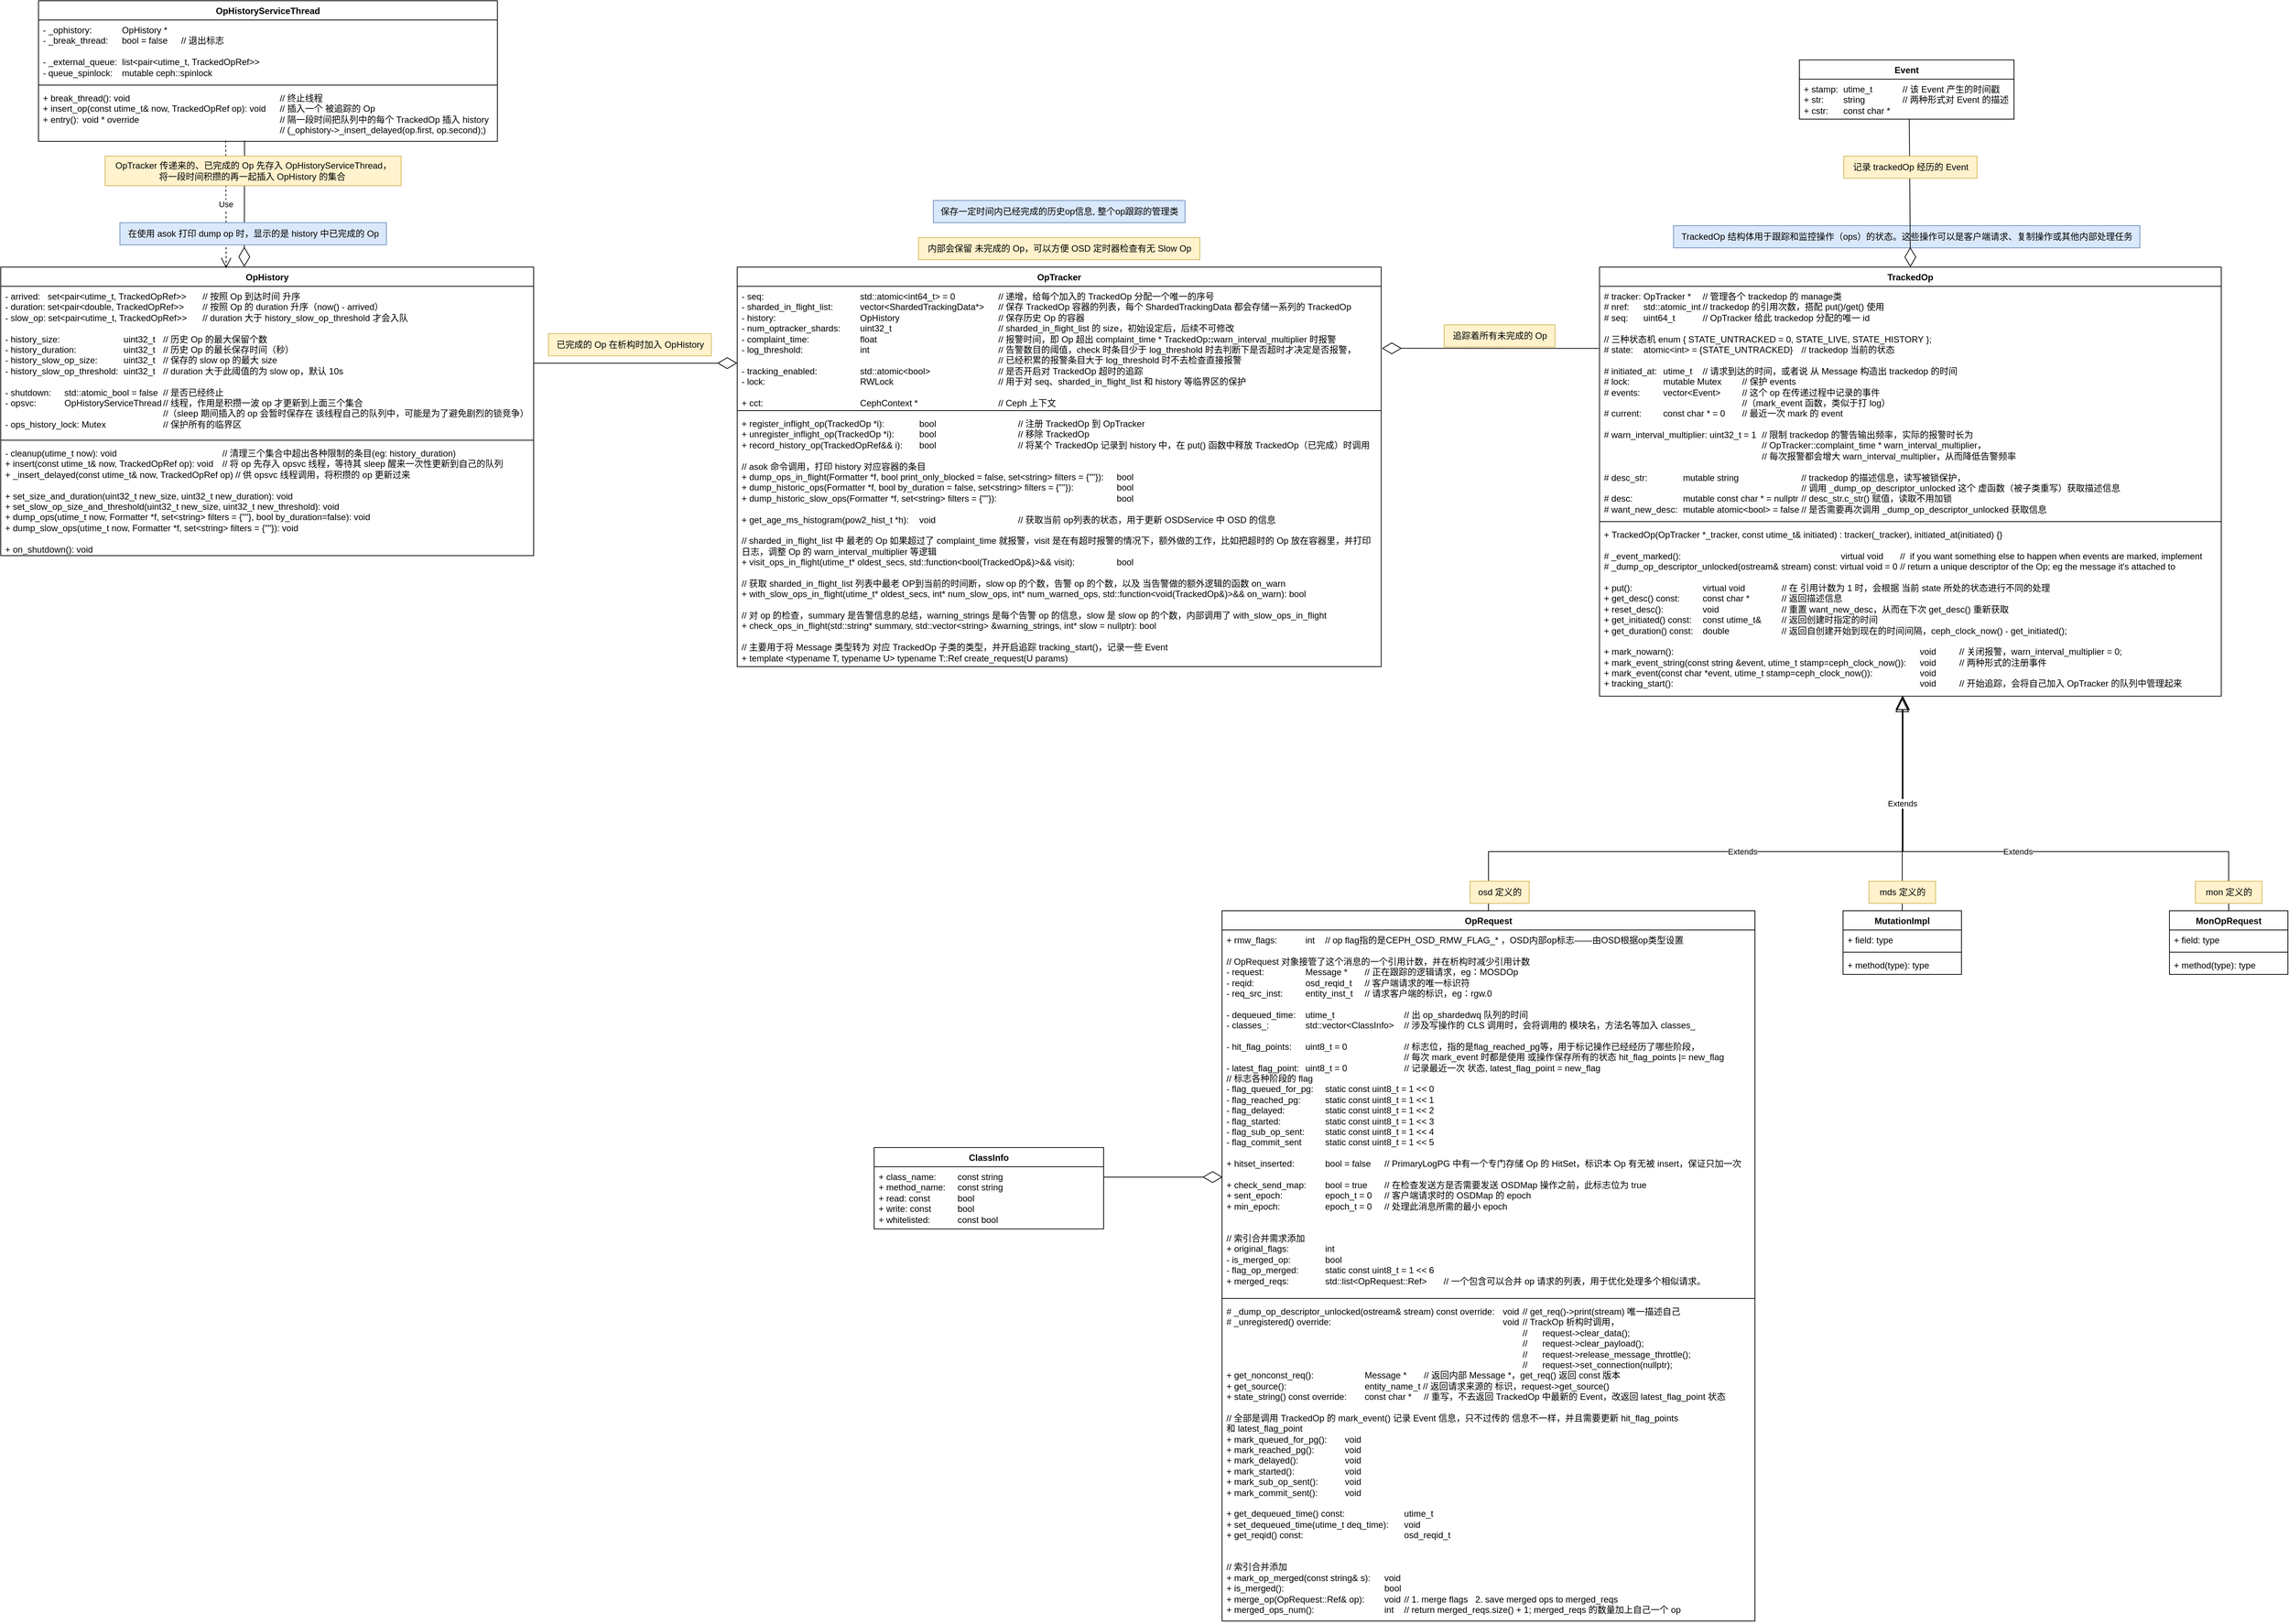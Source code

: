 <mxfile version="24.2.3" type="github">
  <diagram name="第 1 页" id="eP1qXjq0k11nFUcHAtOl">
    <mxGraphModel dx="7740" dy="3933" grid="1" gridSize="10" guides="1" tooltips="1" connect="1" arrows="1" fold="1" page="1" pageScale="1" pageWidth="827" pageHeight="1169" math="0" shadow="0">
      <root>
        <mxCell id="0" />
        <mxCell id="1" parent="0" />
        <mxCell id="hGZWnn0533_g1E7V-QC0-50" value="" style="endArrow=diamondThin;endFill=0;endSize=24;html=1;rounded=0;entryX=0.457;entryY=-0.001;entryDx=0;entryDy=0;entryPerimeter=0;exitX=0.449;exitY=0.988;exitDx=0;exitDy=0;exitPerimeter=0;" edge="1" parent="1" source="hGZWnn0533_g1E7V-QC0-4" target="hGZWnn0533_g1E7V-QC0-5">
          <mxGeometry width="160" relative="1" as="geometry">
            <mxPoint x="-80" y="750" as="sourcePoint" />
            <mxPoint x="195" y="750" as="targetPoint" />
          </mxGeometry>
        </mxCell>
        <mxCell id="hGZWnn0533_g1E7V-QC0-1" value="OpHistoryServiceThread" style="swimlane;fontStyle=1;align=center;verticalAlign=top;childLayout=stackLayout;horizontal=1;startSize=26;horizontalStack=0;resizeParent=1;resizeParentMax=0;resizeLast=0;collapsible=1;marginBottom=0;whiteSpace=wrap;html=1;" vertex="1" parent="1">
          <mxGeometry x="-759" y="250" width="620" height="190" as="geometry" />
        </mxCell>
        <mxCell id="hGZWnn0533_g1E7V-QC0-2" value="- _ophistory: &lt;span style=&quot;white-space: pre;&quot;&gt;&#x9;&lt;/span&gt;&lt;span style=&quot;white-space: pre;&quot;&gt;&#x9;&lt;/span&gt;OpHistory *&lt;div&gt;-&amp;nbsp;_break_thread: &lt;span style=&quot;white-space: pre;&quot;&gt;&#x9;&lt;/span&gt;bool = false&lt;span style=&quot;white-space: pre;&quot;&gt;&#x9;&lt;/span&gt;// 退出标志&lt;/div&gt;&lt;div&gt;&lt;br&gt;&lt;/div&gt;&lt;div&gt;-&amp;nbsp;_external_queue:&amp;nbsp;&lt;span style=&quot;white-space: pre;&quot;&gt;&#x9;&lt;/span&gt;list&amp;lt;pair&amp;lt;utime_t, TrackedOpRef&amp;gt;&amp;gt;&lt;/div&gt;&lt;div&gt;-&amp;nbsp;queue_spinlock:&amp;nbsp;&lt;span style=&quot;white-space: pre;&quot;&gt;&#x9;&lt;/span&gt;mutable ceph::spinlock&lt;/div&gt;" style="text;strokeColor=none;fillColor=none;align=left;verticalAlign=top;spacingLeft=4;spacingRight=4;overflow=hidden;rotatable=0;points=[[0,0.5],[1,0.5]];portConstraint=eastwest;whiteSpace=wrap;html=1;" vertex="1" parent="hGZWnn0533_g1E7V-QC0-1">
          <mxGeometry y="26" width="620" height="84" as="geometry" />
        </mxCell>
        <mxCell id="hGZWnn0533_g1E7V-QC0-3" value="" style="line;strokeWidth=1;fillColor=none;align=left;verticalAlign=middle;spacingTop=-1;spacingLeft=3;spacingRight=3;rotatable=0;labelPosition=right;points=[];portConstraint=eastwest;strokeColor=inherit;" vertex="1" parent="hGZWnn0533_g1E7V-QC0-1">
          <mxGeometry y="110" width="620" height="8" as="geometry" />
        </mxCell>
        <mxCell id="hGZWnn0533_g1E7V-QC0-4" value="+ break_thread(): void&lt;span style=&quot;white-space: pre;&quot;&gt;&#x9;&lt;span style=&quot;white-space: pre;&quot;&gt;&#x9;&lt;/span&gt;&lt;span style=&quot;white-space: pre;&quot;&gt;&#x9;&lt;/span&gt;&lt;span style=&quot;white-space: pre;&quot;&gt;&#x9;&lt;/span&gt;&lt;span style=&quot;white-space: pre;&quot;&gt;&#x9;&lt;/span&gt;&lt;span style=&quot;white-space: pre;&quot;&gt;&#x9;&lt;/span&gt;&lt;span style=&quot;white-space: pre;&quot;&gt;&#x9;&lt;/span&gt;&lt;span style=&quot;white-space: pre;&quot;&gt;&#x9;&lt;/span&gt;&lt;/span&gt;// 终止线程&lt;div&gt;+ insert_op(const utime_t&amp;amp; now, TrackedOpRef op): void&lt;span style=&quot;white-space: pre;&quot;&gt;&#x9;&lt;/span&gt;// 插入一个 被追踪的 Op&lt;/div&gt;&lt;div&gt;+&amp;nbsp;entry():&lt;span style=&quot;white-space: pre;&quot;&gt;&#x9;&lt;/span&gt;&lt;span style=&quot;background-color: initial;&quot;&gt;void *&amp;nbsp;&lt;/span&gt;&lt;span style=&quot;background-color: initial;&quot;&gt;override&lt;span style=&quot;white-space: pre;&quot;&gt;&#x9;&lt;span style=&quot;white-space: pre;&quot;&gt;&#x9;&lt;/span&gt;&lt;span style=&quot;white-space: pre;&quot;&gt;&#x9;&lt;/span&gt;&lt;span style=&quot;white-space: pre;&quot;&gt;&#x9;&lt;/span&gt;&lt;span style=&quot;white-space: pre;&quot;&gt;&#x9;&lt;/span&gt;&lt;span style=&quot;white-space: pre;&quot;&gt;&#x9;&lt;/span&gt;&lt;span style=&quot;white-space: pre;&quot;&gt;&#x9;&lt;/span&gt;&lt;span style=&quot;white-space: pre;&quot;&gt;&#x9;&lt;/span&gt;&lt;/span&gt;// 隔一段时间把队列中的每个&amp;nbsp;&lt;/span&gt;&lt;span style=&quot;background-color: initial;&quot;&gt;TrackedOp 插入 history&amp;nbsp;&lt;/span&gt;&lt;/div&gt;&lt;div&gt;&lt;span style=&quot;background-color: initial;&quot;&gt;&lt;span style=&quot;white-space: pre;&quot;&gt;&#x9;&lt;/span&gt;&lt;span style=&quot;white-space: pre;&quot;&gt;&#x9;&lt;/span&gt;&lt;span style=&quot;white-space: pre;&quot;&gt;&#x9;&lt;/span&gt;&lt;span style=&quot;white-space: pre;&quot;&gt;&#x9;&lt;/span&gt;&lt;span style=&quot;white-space: pre;&quot;&gt;&#x9;&lt;/span&gt;&lt;span style=&quot;white-space: pre;&quot;&gt;&#x9;&lt;/span&gt;&lt;span style=&quot;white-space: pre;&quot;&gt;&#x9;&lt;/span&gt;&lt;span style=&quot;white-space: pre;&quot;&gt;&#x9;&lt;/span&gt;&lt;span style=&quot;white-space: pre;&quot;&gt;&#x9;&lt;/span&gt;&lt;span style=&quot;white-space: pre;&quot;&gt;&#x9;&lt;/span&gt;&lt;span style=&quot;white-space: pre;&quot;&gt;&#x9;&lt;/span&gt;&lt;span style=&quot;white-space: pre;&quot;&gt;&#x9;&lt;/span&gt;// (&lt;/span&gt;&lt;span style=&quot;background-color: initial;&quot;&gt;_ophistory-&amp;gt;_insert_delayed(op.first, op.second);)&lt;/span&gt;&lt;/div&gt;" style="text;strokeColor=none;fillColor=none;align=left;verticalAlign=top;spacingLeft=4;spacingRight=4;overflow=hidden;rotatable=0;points=[[0,0.5],[1,0.5]];portConstraint=eastwest;whiteSpace=wrap;html=1;" vertex="1" parent="hGZWnn0533_g1E7V-QC0-1">
          <mxGeometry y="118" width="620" height="72" as="geometry" />
        </mxCell>
        <mxCell id="hGZWnn0533_g1E7V-QC0-5" value="OpHistory" style="swimlane;fontStyle=1;align=center;verticalAlign=top;childLayout=stackLayout;horizontal=1;startSize=26;horizontalStack=0;resizeParent=1;resizeParentMax=0;resizeLast=0;collapsible=1;marginBottom=0;whiteSpace=wrap;html=1;" vertex="1" parent="1">
          <mxGeometry x="-810" y="610" width="720" height="390" as="geometry" />
        </mxCell>
        <mxCell id="hGZWnn0533_g1E7V-QC0-6" value="- arrived:&amp;nbsp; &amp;nbsp;set&amp;lt;pair&amp;lt;utime_t, TrackedOpRef&amp;gt;&amp;gt;&lt;span style=&quot;white-space: pre;&quot;&gt;&#x9;&lt;/span&gt;// 按照 Op 到达时间 升序&lt;div&gt;- duration:&amp;nbsp;set&amp;lt;pair&amp;lt;double, TrackedOpRef&amp;gt;&amp;gt;&amp;nbsp;&lt;span style=&quot;white-space: pre;&quot;&gt;&#x9;&lt;/span&gt;&lt;span style=&quot;background-color: initial;&quot;&gt;//&amp;nbsp;&lt;/span&gt;&lt;span style=&quot;background-color: initial;&quot;&gt;按&lt;/span&gt;&lt;span style=&quot;background-color: initial;&quot;&gt;照 Op 的 duration&amp;nbsp;&lt;/span&gt;&lt;span style=&quot;background-color: initial;&quot;&gt;升序（now() - arrived）&lt;/span&gt;&lt;/div&gt;&lt;div&gt;&lt;span style=&quot;background-color: initial;&quot;&gt;-&amp;nbsp;&lt;/span&gt;&lt;span style=&quot;background-color: initial;&quot;&gt;slow_op:&amp;nbsp;&lt;/span&gt;&lt;span style=&quot;background-color: initial;&quot;&gt;set&amp;lt;pair&amp;lt;utime_t, TrackedOpRef&amp;gt;&amp;gt;&lt;span style=&quot;white-space: pre;&quot;&gt;&#x9;&lt;/span&gt;//&amp;nbsp;&lt;/span&gt;&lt;span style=&quot;background-color: initial;&quot;&gt;duration 大于&amp;nbsp;&lt;/span&gt;&lt;span style=&quot;background-color: initial;&quot;&gt;history_slow_op_threshold 才会入队&lt;/span&gt;&lt;/div&gt;&lt;div&gt;&lt;span style=&quot;background-color: initial;&quot;&gt;&lt;br&gt;&lt;/span&gt;&lt;/div&gt;&lt;div&gt;&lt;span style=&quot;background-color: initial;&quot;&gt;-&amp;nbsp;&lt;/span&gt;&lt;span style=&quot;background-color: initial;&quot;&gt;history_size:&lt;span style=&quot;white-space: pre;&quot;&gt;&#x9;&lt;span style=&quot;white-space: pre;&quot;&gt;&#x9;&lt;/span&gt;&lt;span style=&quot;white-space: pre;&quot;&gt;&#x9;&lt;/span&gt;&lt;span style=&quot;white-space: pre;&quot;&gt;&#x9;&lt;/span&gt;&lt;/span&gt;&lt;/span&gt;&lt;span style=&quot;background-color: initial;&quot;&gt;uint32_t&lt;span style=&quot;white-space: pre;&quot;&gt;&#x9;&lt;/span&gt;&lt;/span&gt;&lt;span style=&quot;background-color: initial;&quot;&gt;// 历史 Op 的最大保留个数&lt;/span&gt;&lt;/div&gt;&lt;div&gt;&lt;span style=&quot;background-color: initial;&quot;&gt;-&amp;nbsp;&lt;/span&gt;&lt;span style=&quot;background-color: initial;&quot;&gt;history_duration:&amp;nbsp;&lt;span style=&quot;white-space: pre;&quot;&gt;&#x9;&lt;/span&gt;&lt;span style=&quot;white-space: pre;&quot;&gt;&#x9;&lt;/span&gt;&lt;span style=&quot;white-space: pre;&quot;&gt;&#x9;&lt;/span&gt;&lt;/span&gt;&lt;span style=&quot;background-color: initial;&quot;&gt;uint32_t&lt;span style=&quot;white-space: pre;&quot;&gt;&#x9;&lt;/span&gt;&lt;/span&gt;&lt;span style=&quot;background-color: initial;&quot;&gt;// 历史 Op 的最长保存时间（秒）&lt;/span&gt;&lt;/div&gt;&lt;div&gt;&lt;span style=&quot;background-color: initial;&quot;&gt;-&amp;nbsp;&lt;/span&gt;&lt;span style=&quot;background-color: initial;&quot;&gt;history_slow_op_size:&amp;nbsp;&lt;span style=&quot;white-space: pre;&quot;&gt;&#x9;&lt;/span&gt;&lt;span style=&quot;white-space: pre;&quot;&gt;&#x9;&lt;/span&gt;&lt;/span&gt;&lt;span style=&quot;background-color: initial;&quot;&gt;uint32_t&lt;span style=&quot;white-space: pre;&quot;&gt;&#x9;&lt;/span&gt;&lt;/span&gt;&lt;span style=&quot;background-color: initial;&quot;&gt;// 保存的 slow op 的最大 size&lt;/span&gt;&lt;/div&gt;&lt;div&gt;&lt;span style=&quot;background-color: initial;&quot;&gt;-&amp;nbsp;&lt;/span&gt;&lt;span style=&quot;background-color: initial;&quot;&gt;history_slow_op_threshold:&amp;nbsp;&lt;span style=&quot;white-space: pre;&quot;&gt;&#x9;&lt;/span&gt;&lt;/span&gt;&lt;span style=&quot;background-color: initial;&quot;&gt;uint32_t&lt;span style=&quot;white-space: pre;&quot;&gt;&#x9;&lt;/span&gt;&lt;/span&gt;&lt;span style=&quot;background-color: initial;&quot;&gt;// duration 大于此阈值的为 slow op，默认 10s&lt;/span&gt;&lt;/div&gt;&lt;div&gt;&lt;span style=&quot;background-color: initial;&quot;&gt;&lt;br&gt;&lt;/span&gt;&lt;/div&gt;&lt;div&gt;&lt;span style=&quot;background-color: initial;&quot;&gt;-&amp;nbsp;&lt;/span&gt;&lt;span style=&quot;background-color: initial;&quot;&gt;shutdown:&amp;nbsp;&lt;span style=&quot;white-space: pre;&quot;&gt;&#x9;&lt;/span&gt;&lt;/span&gt;&lt;span style=&quot;background-color: initial;&quot;&gt;std::atomic_bool = false&lt;span style=&quot;white-space: pre;&quot;&gt;&#x9;&lt;/span&gt;// 是否已经终止&lt;/span&gt;&lt;/div&gt;&lt;div&gt;&lt;span style=&quot;background-color: initial;&quot;&gt;-&amp;nbsp;&lt;/span&gt;&lt;span style=&quot;background-color: initial;&quot;&gt;opsvc:&lt;span style=&quot;white-space: pre;&quot;&gt;&#x9;&lt;/span&gt;&lt;span style=&quot;white-space: pre;&quot;&gt;&#x9;&lt;/span&gt;&lt;/span&gt;&lt;span style=&quot;background-color: initial;&quot;&gt;OpHistoryServiceThread&lt;span style=&quot;white-space: pre;&quot;&gt;&#x9;&lt;/span&gt;// 线程，作用是积攒一波 op 才更新到上面三个集合&lt;/span&gt;&lt;/div&gt;&lt;div&gt;&lt;span style=&quot;background-color: initial;&quot;&gt;&lt;span style=&quot;white-space: pre;&quot;&gt;&#x9;&lt;span style=&quot;white-space: pre;&quot;&gt;&#x9;&lt;/span&gt;&lt;span style=&quot;white-space: pre;&quot;&gt;&#x9;&lt;/span&gt;&lt;span style=&quot;white-space: pre;&quot;&gt;&#x9;&lt;/span&gt;&lt;span style=&quot;white-space: pre;&quot;&gt;&#x9;&lt;/span&gt;&lt;span style=&quot;white-space: pre;&quot;&gt;&#x9;&lt;/span&gt;&lt;span style=&quot;white-space: pre;&quot;&gt;&#x9;&lt;/span&gt;&lt;span style=&quot;white-space: pre;&quot;&gt;&#x9;&lt;/span&gt;/&lt;/span&gt;/（sleep 期间插入的 op 会暂时保存在 该线程自己的队列中，可能是为了避免剧烈的锁竞争）&lt;/span&gt;&lt;/div&gt;&lt;div&gt;&lt;span style=&quot;background-color: initial;&quot;&gt;-&amp;nbsp;&lt;/span&gt;&lt;span style=&quot;background-color: initial;&quot;&gt;ops_history_lock:&amp;nbsp;&lt;/span&gt;&lt;span style=&quot;background-color: initial;&quot;&gt;Mutex&lt;span style=&quot;white-space: pre;&quot;&gt;&#x9;&lt;/span&gt;&lt;span style=&quot;white-space: pre;&quot;&gt;&#x9;&lt;/span&gt;&lt;span style=&quot;white-space: pre;&quot;&gt;&#x9;&lt;/span&gt;// 保护所有的临界区&lt;/span&gt;&lt;/div&gt;&lt;div&gt;&lt;span style=&quot;background-color: initial;&quot;&gt;&lt;br&gt;&lt;/span&gt;&lt;/div&gt;" style="text;strokeColor=none;fillColor=none;align=left;verticalAlign=top;spacingLeft=4;spacingRight=4;overflow=hidden;rotatable=0;points=[[0,0.5],[1,0.5]];portConstraint=eastwest;whiteSpace=wrap;html=1;" vertex="1" parent="hGZWnn0533_g1E7V-QC0-5">
          <mxGeometry y="26" width="720" height="204" as="geometry" />
        </mxCell>
        <mxCell id="hGZWnn0533_g1E7V-QC0-7" value="" style="line;strokeWidth=1;fillColor=none;align=left;verticalAlign=middle;spacingTop=-1;spacingLeft=3;spacingRight=3;rotatable=0;labelPosition=right;points=[];portConstraint=eastwest;strokeColor=inherit;" vertex="1" parent="hGZWnn0533_g1E7V-QC0-5">
          <mxGeometry y="230" width="720" height="8" as="geometry" />
        </mxCell>
        <mxCell id="hGZWnn0533_g1E7V-QC0-8" value="- cleanup(utime_t now): void&lt;span style=&quot;white-space: pre;&quot;&gt;&#x9;&lt;/span&gt;&lt;span style=&quot;white-space: pre;&quot;&gt;&#x9;&lt;/span&gt;&lt;span style=&quot;white-space: pre;&quot;&gt;&#x9;&lt;/span&gt;&lt;span style=&quot;white-space: pre;&quot;&gt;&#x9;&lt;/span&gt;&lt;span style=&quot;white-space: pre;&quot;&gt;&#x9;&lt;span style=&quot;white-space: pre;&quot;&gt;&#x9;&lt;/span&gt;&lt;/span&gt;// 清理三个集合中超出各种限制的条目(eg: history_duration)&lt;div&gt;+ insert(const utime_t&amp;amp; now, TrackedOpRef op): void&lt;span style=&quot;white-space: pre;&quot;&gt;&#x9;&lt;/span&gt;// 将 op 先存入&amp;nbsp;&lt;span style=&quot;background-color: initial;&quot;&gt;opsvc 线程，等待其 sleep 醒来一次性更新到自己的队列&lt;/span&gt;&lt;/div&gt;&lt;div&gt;&lt;span style=&quot;background-color: initial;&quot;&gt;+&amp;nbsp;&lt;/span&gt;&lt;span style=&quot;background-color: initial;&quot;&gt;_insert_delayed(const utime_t&amp;amp; now, TrackedOpRef op) // 供&amp;nbsp;&lt;/span&gt;&lt;span style=&quot;background-color: initial;&quot;&gt;opsvc 线程调用，将积攒的 op 更新过来&lt;/span&gt;&lt;/div&gt;&lt;div&gt;&lt;span style=&quot;background-color: initial;&quot;&gt;&lt;br&gt;&lt;/span&gt;&lt;/div&gt;&lt;div&gt;&lt;span style=&quot;background-color: initial;&quot;&gt;+&amp;nbsp;&lt;/span&gt;&lt;span style=&quot;background-color: initial;&quot;&gt;set_size_and_duration(uint32_t new_size, uint32_t new_duration): void&lt;/span&gt;&lt;/div&gt;&lt;div&gt;&lt;span style=&quot;background-color: initial;&quot;&gt;+&amp;nbsp;&lt;/span&gt;&lt;span style=&quot;background-color: initial;&quot;&gt;set_slow_op_size_and_threshold(uint32_t new_size, uint32_t new_threshold): void&lt;/span&gt;&lt;/div&gt;&lt;div&gt;&lt;span style=&quot;background-color: initial;&quot;&gt;+&amp;nbsp;&lt;/span&gt;&lt;span style=&quot;background-color: initial;&quot;&gt;dump_ops(utime_t now, Formatter *f, set&amp;lt;string&amp;gt; filters = {&quot;&quot;}, bool by_duration=false): void&lt;/span&gt;&lt;/div&gt;&lt;div&gt;&lt;span style=&quot;background-color: initial;&quot;&gt;+&amp;nbsp;&lt;/span&gt;&lt;span style=&quot;background-color: initial;&quot;&gt;dump_slow_ops(utime_t now, Formatter *f, set&amp;lt;string&amp;gt; filters = {&quot;&quot;}): void&lt;/span&gt;&lt;/div&gt;&lt;div&gt;&lt;span style=&quot;background-color: initial;&quot;&gt;&lt;br&gt;&lt;/span&gt;&lt;/div&gt;&lt;div&gt;&lt;span style=&quot;background-color: initial;&quot;&gt;+&amp;nbsp;&lt;/span&gt;&lt;span style=&quot;background-color: initial;&quot;&gt;on_shutdown(): void&lt;/span&gt;&lt;/div&gt;" style="text;strokeColor=none;fillColor=none;align=left;verticalAlign=top;spacingLeft=4;spacingRight=4;overflow=hidden;rotatable=0;points=[[0,0.5],[1,0.5]];portConstraint=eastwest;whiteSpace=wrap;html=1;" vertex="1" parent="hGZWnn0533_g1E7V-QC0-5">
          <mxGeometry y="238" width="720" height="152" as="geometry" />
        </mxCell>
        <mxCell id="hGZWnn0533_g1E7V-QC0-9" value="TrackedOp" style="swimlane;fontStyle=1;align=center;verticalAlign=top;childLayout=stackLayout;horizontal=1;startSize=26;horizontalStack=0;resizeParent=1;resizeParentMax=0;resizeLast=0;collapsible=1;marginBottom=0;whiteSpace=wrap;html=1;" vertex="1" parent="1">
          <mxGeometry x="1350" y="610" width="840" height="580" as="geometry" />
        </mxCell>
        <mxCell id="hGZWnn0533_g1E7V-QC0-10" value="# tracker: OpTracker *&lt;span style=&quot;white-space: pre;&quot;&gt;&#x9;&lt;/span&gt;// 管理各个 trackedop 的 manage类&lt;div&gt;# nref:&lt;span style=&quot;white-space: pre;&quot;&gt;&#x9;&lt;/span&gt;&lt;span style=&quot;background-color: initial;&quot;&gt;std::atomic_int&lt;span style=&quot;white-space: pre;&quot;&gt;&#x9;&lt;/span&gt;//&amp;nbsp;&lt;/span&gt;&lt;span style=&quot;background-color: initial;&quot;&gt;trackedop 的引用次数，搭配 put()/get() 使用&lt;/span&gt;&lt;/div&gt;&lt;div&gt;&lt;span style=&quot;background-color: initial;&quot;&gt;#&amp;nbsp;&lt;/span&gt;&lt;span style=&quot;background-color: initial;&quot;&gt;seq:&lt;span style=&quot;white-space: pre;&quot;&gt;&#x9;&lt;/span&gt;&lt;/span&gt;&lt;span style=&quot;background-color: initial;&quot;&gt;uint64_t&lt;span style=&quot;white-space: pre;&quot;&gt;&#x9;&lt;/span&gt;&lt;span style=&quot;white-space: pre;&quot;&gt;&#x9;&lt;/span&gt;//&amp;nbsp;&lt;/span&gt;&lt;span style=&quot;background-color: initial;&quot;&gt;OpTracker 给此&amp;nbsp;&lt;/span&gt;&lt;span style=&quot;background-color: initial;&quot;&gt;trackedop 分配的唯一 id&lt;/span&gt;&lt;/div&gt;&lt;div&gt;&lt;span style=&quot;background-color: initial;&quot;&gt;&lt;br&gt;&lt;/span&gt;&lt;/div&gt;&lt;div&gt;&lt;span style=&quot;background-color: initial;&quot;&gt;// 三种状态机&amp;nbsp;&lt;/span&gt;&lt;span style=&quot;background-color: initial;&quot;&gt;enum {&amp;nbsp;&lt;/span&gt;&lt;span style=&quot;background-color: initial;&quot;&gt;STATE_UNTRACKED = 0,&amp;nbsp;&lt;/span&gt;&lt;span style=&quot;background-color: initial;&quot;&gt;STATE_LIVE,&amp;nbsp;&lt;/span&gt;&lt;span style=&quot;background-color: initial;&quot;&gt;STATE_HISTORY&amp;nbsp;&lt;/span&gt;&lt;span style=&quot;background-color: initial;&quot;&gt;};&lt;/span&gt;&lt;span style=&quot;background-color: initial;&quot;&gt;&lt;br&gt;&lt;/span&gt;&lt;/div&gt;&lt;div&gt;&lt;span style=&quot;background-color: initial;&quot;&gt;#&amp;nbsp;&lt;/span&gt;&lt;span style=&quot;background-color: initial;&quot;&gt;state:&lt;span style=&quot;white-space: pre;&quot;&gt;&#x9;&lt;/span&gt;&lt;/span&gt;&lt;span style=&quot;background-color: initial;&quot;&gt;atomic&amp;lt;int&amp;gt;&amp;nbsp;&lt;/span&gt;&lt;span style=&quot;background-color: initial;&quot;&gt;= {STATE_UNTRACKED}&lt;span style=&quot;white-space: pre;&quot;&gt;&#x9;&lt;/span&gt;//&amp;nbsp;&lt;/span&gt;&lt;span style=&quot;background-color: initial;&quot;&gt;trackedop 当前的状态&lt;/span&gt;&lt;span style=&quot;background-color: initial; white-space: pre;&quot;&gt;&#x9;&lt;/span&gt;&lt;/div&gt;&lt;div&gt;&lt;span style=&quot;background-color: initial;&quot;&gt;&lt;br&gt;&lt;/span&gt;&lt;/div&gt;&lt;div&gt;&lt;span style=&quot;background-color: initial;&quot;&gt;#&amp;nbsp;&lt;/span&gt;&lt;span style=&quot;background-color: initial;&quot;&gt;initiated_at:&lt;span style=&quot;white-space: pre;&quot;&gt;&#x9;&lt;/span&gt;&lt;/span&gt;&lt;span style=&quot;background-color: initial;&quot;&gt;utime_t&lt;span style=&quot;white-space: pre;&quot;&gt;&#x9;&lt;/span&gt;//&amp;nbsp;&lt;/span&gt;&lt;span style=&quot;background-color: initial;&quot;&gt;请求到达的时间，或者说 从 Message 构造出&amp;nbsp;&lt;/span&gt;&lt;span style=&quot;background-color: initial;&quot;&gt;trackedop 的时间&lt;/span&gt;&lt;/div&gt;&lt;div&gt;&lt;span style=&quot;background-color: initial;&quot;&gt;#&amp;nbsp;&lt;/span&gt;&lt;span style=&quot;background-color: initial;&quot;&gt;lock:&lt;span style=&quot;white-space: pre;&quot;&gt;&#x9;&lt;/span&gt;&lt;span style=&quot;white-space: pre;&quot;&gt;&#x9;&lt;/span&gt;&lt;/span&gt;&lt;span style=&quot;background-color: initial;&quot;&gt;mutable Mutex&lt;span style=&quot;white-space: pre;&quot;&gt;&#x9;&lt;/span&gt;// 保护&amp;nbsp;&lt;/span&gt;&lt;span style=&quot;background-color: initial;&quot;&gt;events&lt;/span&gt;&lt;/div&gt;&lt;div&gt;&lt;span style=&quot;background-color: initial;&quot;&gt;#&amp;nbsp;&lt;/span&gt;&lt;span style=&quot;background-color: initial;&quot;&gt;events:&lt;span style=&quot;white-space: pre;&quot;&gt;&#x9;&lt;/span&gt;&lt;span style=&quot;white-space: pre;&quot;&gt;&#x9;&lt;/span&gt;&lt;/span&gt;&lt;span style=&quot;background-color: initial;&quot;&gt;vector&amp;lt;Event&amp;gt;&lt;span style=&quot;white-space: pre;&quot;&gt;&#x9;&lt;/span&gt;&lt;span style=&quot;white-space: pre;&quot;&gt;&#x9;&lt;/span&gt;// 这个 op 在传递过程中记录的事件&lt;/span&gt;&lt;/div&gt;&lt;div&gt;&lt;span style=&quot;background-color: initial;&quot;&gt;&lt;span style=&quot;white-space: pre;&quot;&gt;&#x9;&lt;/span&gt;&lt;span style=&quot;white-space: pre;&quot;&gt;&#x9;&lt;/span&gt;&lt;span style=&quot;white-space: pre;&quot;&gt;&#x9;&lt;/span&gt;&lt;span style=&quot;white-space: pre;&quot;&gt;&#x9;&lt;/span&gt;&lt;span style=&quot;white-space: pre;&quot;&gt;&#x9;&lt;/span&gt;&lt;span style=&quot;white-space: pre;&quot;&gt;&#x9;&lt;/span&gt;&lt;span style=&quot;white-space: pre;&quot;&gt;&#x9;&lt;/span&gt;//（&lt;/span&gt;&lt;span style=&quot;background-color: initial;&quot;&gt;mark_event 函数，类似于打 log）&lt;/span&gt;&lt;/div&gt;&lt;div&gt;&lt;span style=&quot;background-color: initial;&quot;&gt;#&amp;nbsp;&lt;/span&gt;&lt;span style=&quot;background-color: initial;&quot;&gt;current:&amp;nbsp;&lt;span style=&quot;white-space: pre;&quot;&gt;&#x9;&lt;/span&gt;&lt;/span&gt;&lt;span style=&quot;background-color: initial;&quot;&gt;const char * = 0&lt;span style=&quot;white-space: pre;&quot;&gt;&#x9;&lt;/span&gt;// 最近一次 mark 的 event&lt;/span&gt;&lt;/div&gt;&lt;div&gt;&lt;span style=&quot;background-color: initial;&quot;&gt;&lt;br&gt;&lt;/span&gt;&lt;/div&gt;&lt;div&gt;&lt;span style=&quot;background-color: initial;&quot;&gt;#&amp;nbsp;&lt;/span&gt;&lt;span style=&quot;background-color: initial;&quot;&gt;warn_interval_multiplier:&amp;nbsp;&lt;/span&gt;&lt;span style=&quot;background-color: initial;&quot;&gt;uint32_t = 1&lt;span style=&quot;white-space: pre;&quot;&gt;&#x9;&lt;/span&gt;//&amp;nbsp;&lt;/span&gt;&lt;span style=&quot;background-color: initial;&quot;&gt;限制&amp;nbsp;&lt;/span&gt;&lt;span style=&quot;background-color: initial;&quot;&gt;trackedop&amp;nbsp;&lt;/span&gt;&lt;span style=&quot;background-color: initial;&quot;&gt;的警告输出频率，&lt;/span&gt;&lt;span style=&quot;background-color: initial;&quot;&gt;实际的报警时长&lt;/span&gt;&lt;span style=&quot;background-color: initial;&quot;&gt;为&lt;/span&gt;&lt;/div&gt;&lt;div&gt;&lt;span style=&quot;background-color: initial;&quot;&gt;&lt;span style=&quot;white-space: pre;&quot;&gt;&#x9;&lt;/span&gt;&lt;span style=&quot;white-space: pre;&quot;&gt;&#x9;&lt;/span&gt;&lt;span style=&quot;white-space: pre;&quot;&gt;&#x9;&lt;/span&gt;&lt;span style=&quot;white-space: pre;&quot;&gt;&#x9;&lt;/span&gt;&lt;span style=&quot;white-space: pre;&quot;&gt;&#x9;&lt;/span&gt;&lt;span style=&quot;white-space: pre;&quot;&gt;&#x9;&lt;/span&gt;&lt;span style=&quot;white-space: pre;&quot;&gt;&#x9;&lt;/span&gt;&lt;span style=&quot;white-space: pre;&quot;&gt;&#x9;&lt;/span&gt;//&amp;nbsp;&lt;/span&gt;&lt;span style=&quot;background-color: initial;&quot;&gt;OpTracker::&lt;/span&gt;&lt;span style=&quot;background-color: initial;&quot;&gt;complaint_time *&amp;nbsp;&lt;/span&gt;&lt;span style=&quot;background-color: initial;&quot;&gt;warn_interval_multiplier，&lt;/span&gt;&lt;/div&gt;&lt;div&gt;&lt;span style=&quot;background-color: initial;&quot;&gt;&lt;span style=&quot;white-space: pre;&quot;&gt;&#x9;&lt;/span&gt;&lt;span style=&quot;white-space: pre;&quot;&gt;&#x9;&lt;/span&gt;&lt;span style=&quot;white-space: pre;&quot;&gt;&#x9;&lt;/span&gt;&lt;span style=&quot;white-space: pre;&quot;&gt;&#x9;&lt;/span&gt;&lt;span style=&quot;white-space: pre;&quot;&gt;&#x9;&lt;/span&gt;&lt;span style=&quot;white-space: pre;&quot;&gt;&#x9;&lt;/span&gt;&lt;span style=&quot;white-space: pre;&quot;&gt;&#x9;&lt;/span&gt;&lt;span style=&quot;white-space: pre;&quot;&gt;&#x9;&lt;/span&gt;// 每次报警都会增大&amp;nbsp;&lt;/span&gt;&lt;span style=&quot;background-color: initial;&quot;&gt;warn_interval_multiplier，从而降低告警频率&lt;/span&gt;&lt;/div&gt;&lt;div&gt;&lt;br&gt;&lt;/div&gt;&lt;div&gt;#&amp;nbsp;desc_str:&amp;nbsp;&lt;span style=&quot;white-space: pre;&quot;&gt;&#x9;&lt;span style=&quot;white-space: pre;&quot;&gt;&#x9;&lt;/span&gt;&lt;/span&gt;&lt;span style=&quot;background-color: initial;&quot;&gt;mutable string &lt;span style=&quot;white-space: pre;&quot;&gt;&#x9;&lt;/span&gt;&lt;span style=&quot;white-space: pre;&quot;&gt;&#x9;&lt;/span&gt;&lt;span style=&quot;white-space: pre;&quot;&gt;&#x9;&lt;/span&gt;//&amp;nbsp;&lt;/span&gt;&lt;span style=&quot;background-color: initial;&quot;&gt;trackedop 的描述信息，读写被锁保护，&lt;/span&gt;&lt;/div&gt;&lt;div&gt;&lt;span style=&quot;background-color: initial;&quot;&gt;&lt;span style=&quot;white-space: pre;&quot;&gt;&#x9;&lt;/span&gt;&lt;span style=&quot;white-space: pre;&quot;&gt;&#x9;&lt;/span&gt;&lt;span style=&quot;white-space: pre;&quot;&gt;&#x9;&lt;/span&gt;&lt;span style=&quot;white-space: pre;&quot;&gt;&#x9;&lt;/span&gt;&lt;span style=&quot;white-space: pre;&quot;&gt;&#x9;&lt;/span&gt;&lt;span style=&quot;white-space: pre;&quot;&gt;&#x9;&lt;/span&gt;&lt;span style=&quot;white-space: pre;&quot;&gt;&#x9;&lt;/span&gt;&lt;span style=&quot;white-space: pre;&quot;&gt;&#x9;&lt;/span&gt;&lt;span style=&quot;white-space: pre;&quot;&gt;&#x9;&lt;/span&gt;&lt;span style=&quot;white-space: pre;&quot;&gt;&#x9;&lt;/span&gt;// 调用&amp;nbsp;&lt;/span&gt;&lt;span style=&quot;background-color: initial;&quot;&gt;_dump_op_descriptor_unlocked 这个 虚函数（被子类重写）获取描述信息&lt;/span&gt;&lt;/div&gt;&lt;div&gt;&lt;span style=&quot;background-color: initial;&quot;&gt;#&amp;nbsp;&lt;/span&gt;&lt;span style=&quot;background-color: initial;&quot;&gt;desc:&amp;nbsp;&lt;/span&gt;&lt;span style=&quot;background-color: initial;&quot;&gt;&amp;nbsp;&lt;span style=&quot;white-space: pre;&quot;&gt;&#x9;&lt;/span&gt;&lt;span style=&quot;white-space: pre;&quot;&gt;&#x9;&lt;span style=&quot;white-space: pre;&quot;&gt;&#x9;&lt;/span&gt;&lt;/span&gt;mutable const char * =&amp;nbsp;&lt;/span&gt;&lt;span style=&quot;background-color: initial;&quot;&gt;nullptr&lt;span style=&quot;white-space: pre;&quot;&gt;&#x9;&lt;/span&gt;//&amp;nbsp;&lt;/span&gt;&lt;span style=&quot;background-color: initial;&quot;&gt;desc_str.c_str() 赋值，读取不用加锁&lt;/span&gt;&lt;/div&gt;&lt;div&gt;&lt;span style=&quot;background-color: initial;&quot;&gt;#&amp;nbsp;&lt;/span&gt;&lt;span style=&quot;background-color: initial;&quot;&gt;want_new_desc:&lt;span style=&quot;white-space: pre;&quot;&gt;&#x9;&lt;/span&gt;&lt;/span&gt;&lt;span style=&quot;background-color: initial;&quot;&gt;mutable atomic&amp;lt;bool&amp;gt; = false&lt;span style=&quot;white-space: pre;&quot;&gt;&#x9;&lt;/span&gt;// 是否需要再次调用&amp;nbsp;&lt;/span&gt;&lt;span style=&quot;background-color: initial;&quot;&gt;_dump_op_descriptor_unlocked 获取信息&lt;/span&gt;&lt;/div&gt;" style="text;strokeColor=none;fillColor=none;align=left;verticalAlign=top;spacingLeft=4;spacingRight=4;overflow=hidden;rotatable=0;points=[[0,0.5],[1,0.5]];portConstraint=eastwest;whiteSpace=wrap;html=1;" vertex="1" parent="hGZWnn0533_g1E7V-QC0-9">
          <mxGeometry y="26" width="840" height="314" as="geometry" />
        </mxCell>
        <mxCell id="hGZWnn0533_g1E7V-QC0-11" value="" style="line;strokeWidth=1;fillColor=none;align=left;verticalAlign=middle;spacingTop=-1;spacingLeft=3;spacingRight=3;rotatable=0;labelPosition=right;points=[];portConstraint=eastwest;strokeColor=inherit;" vertex="1" parent="hGZWnn0533_g1E7V-QC0-9">
          <mxGeometry y="340" width="840" height="8" as="geometry" />
        </mxCell>
        <mxCell id="hGZWnn0533_g1E7V-QC0-12" value="&lt;div&gt;+&amp;nbsp;&lt;span style=&quot;background-color: initial;&quot;&gt;TrackedOp(OpTracker *_tracker, const utime_t&amp;amp; initiated) :&amp;nbsp;&lt;/span&gt;&lt;span style=&quot;background-color: initial;&quot;&gt;tracker(_tracker),&amp;nbsp;&lt;/span&gt;&lt;span style=&quot;background-color: initial;&quot;&gt;initiated_at(initiated) {}&lt;/span&gt;&lt;/div&gt;&lt;div&gt;&lt;br&gt;&lt;/div&gt;&lt;div&gt;#&amp;nbsp;_event_marked():&lt;span style=&quot;white-space: pre;&quot;&gt;&#x9;&lt;span style=&quot;white-space: pre;&quot;&gt;&#x9;&lt;/span&gt;&lt;span style=&quot;white-space: pre;&quot;&gt;&#x9;&lt;/span&gt;&lt;span style=&quot;white-space: pre;&quot;&gt;&#x9;&lt;/span&gt;&lt;span style=&quot;white-space: pre;&quot;&gt;&#x9;&lt;/span&gt;&lt;span style=&quot;white-space: pre;&quot;&gt;&#x9;&lt;/span&gt;&lt;span style=&quot;white-space: pre;&quot;&gt;&#x9;&lt;/span&gt;&lt;span style=&quot;white-space: pre;&quot;&gt;&#x9;&lt;/span&gt;&lt;span style=&quot;white-space: pre;&quot;&gt;&#x9;&lt;/span&gt;&lt;/span&gt;&lt;span style=&quot;background-color: initial;&quot;&gt;virtual void&lt;span style=&quot;white-space: pre;&quot;&gt;&#x9;&lt;/span&gt;//&amp;nbsp;&lt;/span&gt;&lt;span style=&quot;background-color: initial;&quot;&gt;&amp;nbsp;if you want something else to happen when events are marked, implement&lt;/span&gt;&lt;/div&gt;&lt;div&gt;&lt;span style=&quot;background-color: initial;&quot;&gt;#&amp;nbsp;&lt;/span&gt;&lt;span style=&quot;background-color: initial;&quot;&gt;_dump_op_descriptor_unlocked(ostream&amp;amp; stream) const:&amp;nbsp;&lt;/span&gt;&lt;span style=&quot;background-color: initial;&quot;&gt;virtual void = 0&lt;span style=&quot;white-space: pre;&quot;&gt;&#x9;&lt;/span&gt;//&amp;nbsp;&lt;/span&gt;&lt;span style=&quot;background-color: initial;&quot;&gt;return a unique descriptor of the Op; eg the message it&#39;s attached to&lt;/span&gt;&lt;/div&gt;&lt;div&gt;&lt;span style=&quot;background-color: initial;&quot;&gt;&lt;br&gt;&lt;/span&gt;&lt;/div&gt;&lt;div&gt;&lt;span style=&quot;background-color: initial;&quot;&gt;+&amp;nbsp;&lt;/span&gt;&lt;span style=&quot;background-color: initial;&quot;&gt;put():&amp;nbsp;&lt;span style=&quot;white-space: pre;&quot;&gt;&#x9;&lt;span style=&quot;white-space: pre;&quot;&gt;&#x9;&lt;/span&gt;&lt;span style=&quot;white-space: pre;&quot;&gt;&#x9;&lt;span style=&quot;white-space: pre;&quot;&gt;&#x9;&lt;/span&gt;&lt;/span&gt;&lt;/span&gt;&lt;/span&gt;&lt;span style=&quot;background-color: initial;&quot;&gt;virtual void&lt;span style=&quot;white-space: pre;&quot;&gt;&#x9;&lt;span style=&quot;white-space: pre;&quot;&gt;&#x9;&lt;/span&gt;&lt;/span&gt;// 在 引用计数为 1 时，会根据 当前&amp;nbsp;&lt;/span&gt;&lt;span style=&quot;background-color: initial;&quot;&gt;state&lt;/span&gt;&lt;span style=&quot;background-color: initial;&quot;&gt;&amp;nbsp;所处的状态进行不同的处理&lt;/span&gt;&lt;/div&gt;&lt;div&gt;&lt;span style=&quot;background-color: initial;&quot;&gt;+&amp;nbsp;&lt;/span&gt;&lt;span style=&quot;background-color: initial;&quot;&gt;get_desc() const:&amp;nbsp;&lt;span style=&quot;white-space: pre;&quot;&gt;&#x9;&lt;/span&gt;&lt;/span&gt;&lt;span style=&quot;background-color: initial;&quot;&gt;const char *&lt;span style=&quot;white-space: pre;&quot;&gt;&#x9;&lt;span style=&quot;white-space: pre;&quot;&gt;&#x9;&lt;/span&gt;&lt;/span&gt;// 返回描述信息&lt;/span&gt;&lt;/div&gt;&lt;div&gt;&lt;span style=&quot;background-color: initial;&quot;&gt;+&amp;nbsp;&lt;/span&gt;&lt;span style=&quot;background-color: initial;&quot;&gt;reset_desc():&lt;span style=&quot;white-space: pre;&quot;&gt;&#x9;&lt;span style=&quot;white-space: pre;&quot;&gt;&#x9;&lt;/span&gt;&lt;/span&gt;void&lt;span style=&quot;white-space: pre;&quot;&gt;&#x9;&lt;/span&gt;&lt;span style=&quot;white-space: pre;&quot;&gt;&#x9;&lt;/span&gt;&lt;span style=&quot;white-space: pre;&quot;&gt;&#x9;&lt;span style=&quot;white-space: pre;&quot;&gt;&#x9;&lt;/span&gt;&lt;/span&gt;// 重置&amp;nbsp;&lt;/span&gt;&lt;span style=&quot;background-color: initial;&quot;&gt;want_new_desc，从而在下次&amp;nbsp;&lt;/span&gt;&lt;span style=&quot;background-color: initial;&quot;&gt;get_desc() 重新获取&lt;/span&gt;&lt;/div&gt;&lt;div&gt;&lt;span style=&quot;background-color: initial;&quot;&gt;+&amp;nbsp;&lt;/span&gt;&lt;span style=&quot;background-color: initial;&quot;&gt;get_initiated() const:&lt;span style=&quot;white-space: pre;&quot;&gt;&#x9;&lt;/span&gt;&lt;/span&gt;&lt;span style=&quot;background-color: initial;&quot;&gt;const utime_t&amp;amp;&lt;span style=&quot;white-space: pre;&quot;&gt;&#x9;&lt;/span&gt;// 返回创建时指定的时间&lt;/span&gt;&lt;/div&gt;&lt;div&gt;&lt;span style=&quot;background-color: initial;&quot;&gt;+&amp;nbsp;&lt;/span&gt;&lt;span style=&quot;background-color: initial;&quot;&gt;get_duration() const:&lt;span style=&quot;white-space: pre;&quot;&gt;&#x9;&lt;/span&gt;&lt;/span&gt;&lt;span style=&quot;background-color: initial;&quot;&gt;double&lt;span style=&quot;white-space: pre;&quot;&gt;&#x9;&lt;/span&gt;&lt;span style=&quot;white-space: pre;&quot;&gt;&#x9;&lt;/span&gt;&lt;span style=&quot;white-space: pre;&quot;&gt;&#x9;&lt;/span&gt;// 返回自创建开始到现在的时间间隔，&lt;/span&gt;&lt;span style=&quot;background-color: initial;&quot;&gt;ceph_clock_now() - get_initiated();&lt;/span&gt;&lt;/div&gt;&lt;div&gt;&lt;span style=&quot;background-color: initial;&quot;&gt;&lt;br&gt;&lt;/span&gt;&lt;/div&gt;&lt;div&gt;&lt;span style=&quot;background-color: initial;&quot;&gt;+&amp;nbsp;&lt;/span&gt;&lt;span style=&quot;background-color: initial;&quot;&gt;mark_nowarn():&lt;span style=&quot;white-space: pre;&quot;&gt;&#x9;&lt;span style=&quot;white-space: pre;&quot;&gt;&#x9;&lt;/span&gt;&lt;span style=&quot;white-space: pre;&quot;&gt;&#x9;&lt;/span&gt;&lt;span style=&quot;white-space: pre;&quot;&gt;&#x9;&lt;/span&gt;&lt;span style=&quot;white-space: pre;&quot;&gt;&#x9;&lt;/span&gt;&lt;span style=&quot;white-space: pre;&quot;&gt;&#x9;&lt;/span&gt;&lt;span style=&quot;white-space: pre;&quot;&gt;&#x9;&lt;/span&gt;&lt;span style=&quot;white-space: pre;&quot;&gt;&#x9;&lt;/span&gt;&lt;span style=&quot;white-space: pre;&quot;&gt;&#x9;&lt;/span&gt;&lt;span style=&quot;white-space: pre;&quot;&gt;&#x9;&lt;/span&gt;&lt;span style=&quot;white-space: pre;&quot;&gt;&#x9;&lt;/span&gt;&lt;span style=&quot;white-space: pre;&quot;&gt;&#x9;&lt;/span&gt;&lt;span style=&quot;white-space: pre;&quot;&gt;&#x9;&lt;/span&gt;&lt;/span&gt;void&lt;span style=&quot;white-space: pre;&quot;&gt;&#x9;&lt;span style=&quot;white-space: pre;&quot;&gt;&#x9;&lt;/span&gt;&lt;/span&gt;// 关闭报警，&lt;/span&gt;&lt;span style=&quot;background-color: initial;&quot;&gt;warn_interval_multiplier = 0;&lt;/span&gt;&lt;/div&gt;&lt;div&gt;&lt;span style=&quot;background-color: initial;&quot;&gt;+&amp;nbsp;&lt;/span&gt;&lt;span style=&quot;background-color: initial;&quot;&gt;mark_event_string(const string &amp;amp;event,&amp;nbsp;&lt;/span&gt;&lt;span style=&quot;background-color: initial;&quot;&gt;utime_t stamp=ceph_clock_now()): &lt;span style=&quot;white-space: pre;&quot;&gt;&#x9;&lt;/span&gt;void&lt;span style=&quot;white-space: pre;&quot;&gt;&#x9;&lt;/span&gt;&lt;span style=&quot;white-space: pre;&quot;&gt;&#x9;&lt;/span&gt;// 两种形式的注册事件&lt;/span&gt;&lt;/div&gt;&lt;div&gt;&lt;span style=&quot;background-color: initial;&quot;&gt;+&amp;nbsp;&lt;/span&gt;&lt;span style=&quot;background-color: initial;&quot;&gt;mark_event(const char *event,&amp;nbsp;&lt;/span&gt;&lt;span style=&quot;background-color: initial;&quot;&gt;utime_t stamp=ceph_clock_now()):&lt;span style=&quot;white-space: pre;&quot;&gt;&#x9;&lt;/span&gt;&lt;span style=&quot;white-space: pre;&quot;&gt;&#x9;&lt;span style=&quot;white-space: pre;&quot;&gt;&#x9;&lt;/span&gt;&lt;/span&gt;void&lt;/span&gt;&lt;/div&gt;&lt;div&gt;&lt;span style=&quot;background-color: initial;&quot;&gt;+&amp;nbsp;&lt;/span&gt;&lt;span style=&quot;background-color: initial;&quot;&gt;tracking_start(): &lt;span style=&quot;white-space: pre;&quot;&gt;&#x9;&lt;/span&gt;&lt;span style=&quot;white-space: pre;&quot;&gt;&#x9;&lt;/span&gt;&lt;span style=&quot;white-space: pre;&quot;&gt;&#x9;&lt;/span&gt;&lt;span style=&quot;white-space: pre;&quot;&gt;&#x9;&lt;/span&gt;&lt;span style=&quot;white-space: pre;&quot;&gt;&#x9;&lt;/span&gt;&lt;span style=&quot;white-space: pre;&quot;&gt;&#x9;&lt;/span&gt;&lt;span style=&quot;white-space: pre;&quot;&gt;&#x9;&lt;/span&gt;&lt;span style=&quot;white-space: pre;&quot;&gt;&#x9;&lt;/span&gt;&lt;span style=&quot;white-space: pre;&quot;&gt;&#x9;&lt;/span&gt;&lt;span style=&quot;white-space: pre;&quot;&gt;&#x9;&lt;/span&gt;&lt;span style=&quot;white-space: pre;&quot;&gt;&#x9;&lt;/span&gt;&lt;span style=&quot;white-space: pre;&quot;&gt;&#x9;&lt;/span&gt;&lt;span style=&quot;white-space: pre;&quot;&gt;&#x9;&lt;/span&gt;void&lt;span style=&quot;white-space: pre;&quot;&gt;&#x9;&lt;/span&gt;&lt;span style=&quot;white-space: pre;&quot;&gt;&#x9;&lt;/span&gt;// 开始追踪，会将自己加入&amp;nbsp;&lt;/span&gt;&lt;span style=&quot;background-color: initial;&quot;&gt;OpTracker 的队列中管理起来&lt;/span&gt;&lt;span style=&quot;background-color: initial; white-space: pre;&quot;&gt;&#x9;&lt;/span&gt;&lt;/div&gt;&lt;div&gt;&lt;br&gt;&lt;/div&gt;" style="text;strokeColor=none;fillColor=none;align=left;verticalAlign=top;spacingLeft=4;spacingRight=4;overflow=hidden;rotatable=0;points=[[0,0.5],[1,0.5]];portConstraint=eastwest;whiteSpace=wrap;html=1;" vertex="1" parent="hGZWnn0533_g1E7V-QC0-9">
          <mxGeometry y="348" width="840" height="232" as="geometry" />
        </mxCell>
        <mxCell id="hGZWnn0533_g1E7V-QC0-13" value="Event" style="swimlane;fontStyle=1;align=center;verticalAlign=top;childLayout=stackLayout;horizontal=1;startSize=26;horizontalStack=0;resizeParent=1;resizeParentMax=0;resizeLast=0;collapsible=1;marginBottom=0;whiteSpace=wrap;html=1;" vertex="1" parent="1">
          <mxGeometry x="1620" y="330" width="290" height="80" as="geometry" />
        </mxCell>
        <mxCell id="hGZWnn0533_g1E7V-QC0-14" value="+ stamp:&amp;nbsp;&lt;span style=&quot;white-space: pre;&quot;&gt;&#x9;&lt;/span&gt;utime_t&lt;span style=&quot;white-space: pre;&quot;&gt;&#x9;&lt;span style=&quot;white-space: pre;&quot;&gt;&#x9;&lt;/span&gt;// 该 Event 产生的时间戳&lt;/span&gt;&lt;div&gt;+&amp;nbsp;str:&lt;span style=&quot;white-space: pre;&quot;&gt;&#x9;&lt;/span&gt;string&lt;span style=&quot;white-space: pre;&quot;&gt;&#x9;&lt;/span&gt;&lt;span style=&quot;white-space: pre;&quot;&gt;&#x9;&lt;/span&gt;// 两种形式对 Event 的描述&lt;/div&gt;&lt;div&gt;+&amp;nbsp;cstr:&lt;span style=&quot;white-space: pre;&quot;&gt;&#x9;&lt;/span&gt;&lt;span style=&quot;background-color: initial;&quot;&gt;const char *&lt;/span&gt;&lt;/div&gt;" style="text;strokeColor=none;fillColor=none;align=left;verticalAlign=top;spacingLeft=4;spacingRight=4;overflow=hidden;rotatable=0;points=[[0,0.5],[1,0.5]];portConstraint=eastwest;whiteSpace=wrap;html=1;" vertex="1" parent="hGZWnn0533_g1E7V-QC0-13">
          <mxGeometry y="26" width="290" height="54" as="geometry" />
        </mxCell>
        <mxCell id="hGZWnn0533_g1E7V-QC0-17" value="MutationImpl" style="swimlane;fontStyle=1;align=center;verticalAlign=top;childLayout=stackLayout;horizontal=1;startSize=26;horizontalStack=0;resizeParent=1;resizeParentMax=0;resizeLast=0;collapsible=1;marginBottom=0;whiteSpace=wrap;html=1;" vertex="1" parent="1">
          <mxGeometry x="1679" y="1480" width="160" height="86" as="geometry" />
        </mxCell>
        <mxCell id="hGZWnn0533_g1E7V-QC0-18" value="+ field: type" style="text;strokeColor=none;fillColor=none;align=left;verticalAlign=top;spacingLeft=4;spacingRight=4;overflow=hidden;rotatable=0;points=[[0,0.5],[1,0.5]];portConstraint=eastwest;whiteSpace=wrap;html=1;" vertex="1" parent="hGZWnn0533_g1E7V-QC0-17">
          <mxGeometry y="26" width="160" height="26" as="geometry" />
        </mxCell>
        <mxCell id="hGZWnn0533_g1E7V-QC0-19" value="" style="line;strokeWidth=1;fillColor=none;align=left;verticalAlign=middle;spacingTop=-1;spacingLeft=3;spacingRight=3;rotatable=0;labelPosition=right;points=[];portConstraint=eastwest;strokeColor=inherit;" vertex="1" parent="hGZWnn0533_g1E7V-QC0-17">
          <mxGeometry y="52" width="160" height="8" as="geometry" />
        </mxCell>
        <mxCell id="hGZWnn0533_g1E7V-QC0-20" value="+ method(type): type" style="text;strokeColor=none;fillColor=none;align=left;verticalAlign=top;spacingLeft=4;spacingRight=4;overflow=hidden;rotatable=0;points=[[0,0.5],[1,0.5]];portConstraint=eastwest;whiteSpace=wrap;html=1;" vertex="1" parent="hGZWnn0533_g1E7V-QC0-17">
          <mxGeometry y="60" width="160" height="26" as="geometry" />
        </mxCell>
        <mxCell id="hGZWnn0533_g1E7V-QC0-21" value="OpRequest" style="swimlane;fontStyle=1;align=center;verticalAlign=top;childLayout=stackLayout;horizontal=1;startSize=26;horizontalStack=0;resizeParent=1;resizeParentMax=0;resizeLast=0;collapsible=1;marginBottom=0;whiteSpace=wrap;html=1;" vertex="1" parent="1">
          <mxGeometry x="840" y="1480" width="720" height="960" as="geometry" />
        </mxCell>
        <mxCell id="hGZWnn0533_g1E7V-QC0-22" value="+ rmw_flags: &lt;span style=&quot;white-space: pre;&quot;&gt;&#x9;&lt;/span&gt;&lt;span style=&quot;white-space: pre;&quot;&gt;&#x9;&lt;/span&gt;int&lt;span style=&quot;white-space: pre;&quot;&gt;&#x9;&lt;/span&gt;// op flag指的是CEPH_OSD_RMW_FLAG_* ，OSD内部op标志——由OSD根据op类型设置&lt;div&gt;&lt;br&gt;&lt;/div&gt;&lt;div&gt;//&amp;nbsp;OpRequest 对象接管了这个消息的一个引用计数，并在析构时减少引用计数&lt;/div&gt;&lt;div&gt;-&amp;nbsp;request:&lt;span style=&quot;white-space: pre;&quot;&gt;&#x9;&lt;/span&gt;&lt;span style=&quot;white-space: pre;&quot;&gt;&#x9;&lt;/span&gt;&lt;span style=&quot;white-space: pre;&quot;&gt;&#x9;&lt;/span&gt;&lt;span style=&quot;background-color: initial;&quot;&gt;Message *&lt;span style=&quot;white-space: pre;&quot;&gt;&#x9;&lt;/span&gt;//&amp;nbsp;&lt;/span&gt;&lt;span style=&quot;background-color: initial;&quot;&gt;正在跟踪的逻辑请求，eg：MOSDOp&lt;/span&gt;&lt;/div&gt;&lt;div&gt;&lt;span style=&quot;background-color: initial;&quot;&gt;-&amp;nbsp;&lt;/span&gt;&lt;span style=&quot;background-color: initial;&quot;&gt;reqid:&lt;span style=&quot;white-space: pre;&quot;&gt;&#x9;&lt;/span&gt;&lt;span style=&quot;white-space: pre;&quot;&gt;&#x9;&lt;/span&gt;&lt;span style=&quot;white-space: pre;&quot;&gt;&#x9;&lt;/span&gt;&lt;/span&gt;&lt;span style=&quot;background-color: initial;&quot;&gt;osd_reqid_t&lt;span style=&quot;white-space: pre;&quot;&gt;&#x9;&lt;/span&gt;//&amp;nbsp;&lt;/span&gt;&lt;span style=&quot;background-color: initial;&quot;&gt;客户端请求的唯一标识符&lt;/span&gt;&lt;/div&gt;&lt;div&gt;&lt;span style=&quot;background-color: initial;&quot;&gt;-&amp;nbsp;&lt;/span&gt;&lt;span style=&quot;background-color: initial;&quot;&gt;req_src_inst:&lt;span style=&quot;white-space: pre;&quot;&gt;&#x9;&lt;/span&gt;&lt;span style=&quot;white-space: pre;&quot;&gt;&#x9;&lt;/span&gt;&lt;/span&gt;&lt;span style=&quot;background-color: initial;&quot;&gt;entity_inst_t&lt;span style=&quot;white-space: pre;&quot;&gt;&#x9;&lt;/span&gt;// 请求客户端的标识，eg：rgw.0&lt;/span&gt;&lt;/div&gt;&lt;div&gt;&lt;span style=&quot;background-color: initial;&quot;&gt;&lt;br&gt;&lt;/span&gt;&lt;/div&gt;&lt;div&gt;&lt;span style=&quot;background-color: initial;&quot;&gt;-&amp;nbsp;&lt;/span&gt;&lt;span style=&quot;background-color: initial;&quot;&gt;dequeued_time:&lt;span style=&quot;white-space: pre;&quot;&gt;&#x9;&lt;/span&gt;&lt;/span&gt;&lt;span style=&quot;background-color: initial;&quot;&gt;utime_t&lt;span style=&quot;white-space: pre;&quot;&gt;&#x9;&lt;/span&gt;&lt;span style=&quot;white-space: pre;&quot;&gt;&#x9;&lt;span style=&quot;white-space: pre;&quot;&gt;&#x9;&lt;/span&gt;&lt;span style=&quot;white-space: pre;&quot;&gt;&#x9;&lt;/span&gt;&lt;/span&gt;//&amp;nbsp;&lt;/span&gt;&lt;span style=&quot;background-color: initial;&quot;&gt;出 op_shardedwq 队列的时间&lt;/span&gt;&lt;/div&gt;&lt;div&gt;&lt;span style=&quot;background-color: initial;&quot;&gt;-&amp;nbsp;&lt;/span&gt;&lt;span style=&quot;background-color: initial;&quot;&gt;classes_:&lt;span style=&quot;white-space: pre;&quot;&gt;&#x9;&lt;/span&gt;&lt;span style=&quot;white-space: pre;&quot;&gt;&#x9;&lt;/span&gt;&lt;/span&gt;&lt;span style=&quot;background-color: initial;&quot;&gt;std::vector&amp;lt;ClassInfo&amp;gt;&lt;span style=&quot;white-space: pre;&quot;&gt;&#x9;&lt;/span&gt;&lt;/span&gt;&lt;span style=&quot;background-color: initial;&quot;&gt;// 涉及写操作的 CLS 调用时，会将调用的 模块名，方法名等加入&amp;nbsp;&lt;/span&gt;&lt;span style=&quot;background-color: initial;&quot;&gt;classes_&lt;/span&gt;&lt;/div&gt;&lt;div&gt;&lt;span style=&quot;background-color: initial;&quot;&gt;&lt;br&gt;&lt;/span&gt;&lt;/div&gt;&lt;div&gt;&lt;span style=&quot;background-color: initial;&quot;&gt;-&amp;nbsp;&lt;/span&gt;&lt;span style=&quot;background-color: initial;&quot;&gt;hit_flag_points:&lt;span style=&quot;white-space: pre;&quot;&gt;&#x9;&lt;/span&gt;&lt;/span&gt;&lt;span style=&quot;background-color: initial;&quot;&gt;uint8_t = 0&lt;span style=&quot;white-space: pre;&quot;&gt;&#x9;&lt;/span&gt;&lt;span style=&quot;white-space: pre;&quot;&gt;&#x9;&lt;/span&gt;&lt;span style=&quot;white-space: pre;&quot;&gt;&#x9;&lt;/span&gt;//&amp;nbsp;&lt;/span&gt;&lt;span style=&quot;background-color: initial;&quot;&gt;标志位，指的是flag_reached_pg等，用于标记操作已经经历了哪些阶段，&lt;/span&gt;&lt;/div&gt;&lt;div&gt;&lt;span style=&quot;background-color: initial;&quot;&gt;&lt;span style=&quot;white-space: pre;&quot;&gt;&#x9;&lt;/span&gt;&lt;span style=&quot;white-space: pre;&quot;&gt;&#x9;&lt;/span&gt;&lt;span style=&quot;white-space: pre;&quot;&gt;&#x9;&lt;/span&gt;&lt;span style=&quot;white-space: pre;&quot;&gt;&#x9;&lt;/span&gt;&lt;span style=&quot;white-space: pre;&quot;&gt;&#x9;&lt;/span&gt;&lt;span style=&quot;white-space: pre;&quot;&gt;&#x9;&lt;/span&gt;&lt;span style=&quot;white-space: pre;&quot;&gt;&#x9;&lt;/span&gt;&lt;span style=&quot;white-space: pre;&quot;&gt;&#x9;&lt;/span&gt;&lt;span style=&quot;white-space: pre;&quot;&gt;&#x9;&lt;/span&gt;// 每次 mark_event 时都是使用 或操作保存所有的状态&amp;nbsp;&lt;/span&gt;&lt;span style=&quot;background-color: initial;&quot;&gt;hit_flag_points |= new_flag&lt;/span&gt;&lt;/div&gt;&lt;div&gt;&lt;span style=&quot;background-color: initial;&quot;&gt;-&amp;nbsp;&lt;/span&gt;&lt;span style=&quot;background-color: initial;&quot;&gt;latest_flag_point:&lt;span style=&quot;white-space: pre;&quot;&gt;&#x9;&lt;/span&gt;&lt;/span&gt;&lt;span style=&quot;background-color: initial;&quot;&gt;uint8_t = 0&lt;span style=&quot;white-space: pre;&quot;&gt;&#x9;&lt;/span&gt;&lt;span style=&quot;white-space: pre;&quot;&gt;&#x9;&lt;/span&gt;&lt;span style=&quot;white-space: pre;&quot;&gt;&#x9;&lt;/span&gt;// 记录最近一次 状态,&amp;nbsp;&lt;/span&gt;&lt;span style=&quot;background-color: initial;&quot;&gt;latest_flag_point =&amp;nbsp;&lt;/span&gt;&lt;span style=&quot;background-color: initial;&quot;&gt;new_flag&lt;/span&gt;&lt;/div&gt;&lt;div&gt;&lt;span style=&quot;background-color: initial;&quot;&gt;// 标志各种阶段的 flag&lt;/span&gt;&lt;/div&gt;&lt;div&gt;&lt;span style=&quot;background-color: initial;&quot;&gt;-&amp;nbsp;&lt;/span&gt;&lt;span style=&quot;background-color: initial;&quot;&gt;flag_queued_for_pg:&lt;span style=&quot;white-space: pre;&quot;&gt;&#x9;&lt;/span&gt;&lt;/span&gt;&lt;span style=&quot;background-color: initial;&quot;&gt;static const uint8_t =&amp;nbsp;&lt;/span&gt;&lt;span style=&quot;background-color: initial;&quot;&gt;1 &amp;lt;&amp;lt; 0&lt;/span&gt;&lt;/div&gt;&lt;div&gt;&lt;span style=&quot;background-color: initial;&quot;&gt;-&amp;nbsp;&lt;/span&gt;&lt;span style=&quot;background-color: initial;&quot;&gt;flag_reached_pg:&lt;span style=&quot;white-space: pre;&quot;&gt;&#x9;&lt;/span&gt;&lt;span style=&quot;white-space: pre;&quot;&gt;&#x9;&lt;/span&gt;&lt;/span&gt;&lt;span style=&quot;background-color: initial;&quot;&gt;static const uint8_t =&amp;nbsp;&lt;/span&gt;&lt;span style=&quot;background-color: initial;&quot;&gt;1 &amp;lt;&amp;lt; 1&lt;/span&gt;&lt;/div&gt;&lt;div&gt;&lt;span style=&quot;background-color: initial;&quot;&gt;-&amp;nbsp;&lt;/span&gt;&lt;span style=&quot;background-color: initial;&quot;&gt;flag_delayed:&lt;span style=&quot;white-space: pre;&quot;&gt;&#x9;&lt;/span&gt;&lt;span style=&quot;white-space: pre;&quot;&gt;&#x9;&lt;/span&gt;&lt;/span&gt;&lt;span style=&quot;background-color: initial;&quot;&gt;static const uint8_t =&amp;nbsp;&lt;/span&gt;&lt;span style=&quot;background-color: initial;&quot;&gt;1 &amp;lt;&amp;lt; 2&lt;/span&gt;&lt;/div&gt;&lt;div&gt;&lt;span style=&quot;background-color: initial;&quot;&gt;-&amp;nbsp;&lt;/span&gt;&lt;span style=&quot;background-color: initial;&quot;&gt;flag_started:&amp;nbsp;&lt;span style=&quot;white-space: pre;&quot;&gt;&#x9;&lt;/span&gt;&lt;span style=&quot;white-space: pre;&quot;&gt;&#x9;&lt;/span&gt;&lt;span style=&quot;white-space: pre;&quot;&gt;&#x9;&lt;/span&gt;&lt;/span&gt;&lt;span style=&quot;background-color: initial;&quot;&gt;static const uint8_t =&amp;nbsp;&lt;/span&gt;&lt;span style=&quot;background-color: initial;&quot;&gt;1 &amp;lt;&amp;lt; 3&lt;/span&gt;&lt;/div&gt;&lt;div&gt;&lt;span style=&quot;background-color: initial;&quot;&gt;-&amp;nbsp;&lt;/span&gt;&lt;span style=&quot;background-color: initial;&quot;&gt;flag_sub_op_sent:&lt;span style=&quot;white-space: pre;&quot;&gt;&#x9;&lt;/span&gt;&lt;/span&gt;&lt;span style=&quot;background-color: initial;&quot;&gt;static const uint8_t =&amp;nbsp;&lt;/span&gt;&lt;span style=&quot;background-color: initial;&quot;&gt;1 &amp;lt;&amp;lt; 4&lt;/span&gt;&lt;/div&gt;&lt;div&gt;&lt;span style=&quot;background-color: initial;&quot;&gt;-&amp;nbsp;&lt;/span&gt;&lt;span style=&quot;background-color: initial;&quot;&gt;flag_commit_sent&lt;span style=&quot;white-space: pre;&quot;&gt;&#x9;&lt;/span&gt;&lt;span style=&quot;white-space: pre;&quot;&gt;&#x9;&lt;/span&gt;&lt;/span&gt;&lt;span style=&quot;background-color: initial;&quot;&gt;static const uint8_t =&amp;nbsp;&lt;/span&gt;&lt;span style=&quot;background-color: initial;&quot;&gt;1 &amp;lt;&amp;lt; 5&lt;/span&gt;&lt;/div&gt;&lt;div&gt;&lt;span style=&quot;background-color: initial;&quot;&gt;&lt;br&gt;&lt;/span&gt;&lt;/div&gt;&lt;div&gt;&lt;span style=&quot;background-color: initial;&quot;&gt;+&amp;nbsp;&lt;/span&gt;&lt;span style=&quot;background-color: initial;&quot;&gt;hitset_inserted:&lt;span style=&quot;white-space: pre;&quot;&gt;&#x9;&lt;span style=&quot;white-space: pre;&quot;&gt;&#x9;&lt;/span&gt;&lt;/span&gt;bool = false&lt;span style=&quot;white-space: pre;&quot;&gt;&#x9;&lt;/span&gt;// PrimaryLogPG 中有一个专门存储 Op 的 HitSet，标识本 Op 有无被 insert，保证只加一次&lt;/span&gt;&lt;/div&gt;&lt;div&gt;&lt;span style=&quot;background-color: initial;&quot;&gt;&lt;br&gt;&lt;/span&gt;&lt;/div&gt;&lt;div&gt;&lt;div&gt;&lt;span style=&quot;background-color: initial;&quot;&gt;+&amp;nbsp;&lt;/span&gt;&lt;span style=&quot;background-color: initial;&quot;&gt;check_send_map:&lt;span style=&quot;white-space: pre;&quot;&gt;&#x9;&lt;/span&gt;&lt;/span&gt;&lt;span style=&quot;background-color: initial;&quot;&gt;bool = true&lt;span style=&quot;white-space: pre;&quot;&gt;&#x9;&lt;/span&gt;//&amp;nbsp;&lt;/span&gt;&lt;span style=&quot;background-color: initial;&quot;&gt;在检查发送方是否需要发送 OSDMap 操作之前，此标志位为 true&lt;/span&gt;&lt;/div&gt;&lt;div&gt;&lt;span style=&quot;background-color: initial;&quot;&gt;+&amp;nbsp;&lt;/span&gt;&lt;span style=&quot;background-color: initial;&quot;&gt;sent_epoch:&lt;span style=&quot;white-space: pre;&quot;&gt;&#x9;&lt;/span&gt;&lt;span style=&quot;white-space: pre;&quot;&gt;&#x9;&lt;span style=&quot;white-space: pre;&quot;&gt;&#x9;&lt;/span&gt;&lt;/span&gt;&lt;/span&gt;&lt;span style=&quot;background-color: initial;&quot;&gt;epoch_t = 0&lt;span style=&quot;white-space: pre;&quot;&gt;&#x9;&lt;/span&gt;//&amp;nbsp;&lt;/span&gt;&lt;span style=&quot;background-color: initial;&quot;&gt;客户端请求时的 OSDMap 的 epoch&lt;/span&gt;&lt;/div&gt;&lt;div&gt;&lt;span style=&quot;background-color: initial;&quot;&gt;+&amp;nbsp;&lt;/span&gt;&lt;span style=&quot;background-color: initial;&quot;&gt;min_epoch:&lt;span style=&quot;white-space: pre;&quot;&gt;&#x9;&lt;/span&gt;&lt;span style=&quot;white-space: pre;&quot;&gt;&#x9;&lt;span style=&quot;white-space: pre;&quot;&gt;&#x9;&lt;/span&gt;&lt;/span&gt;&lt;/span&gt;&lt;span style=&quot;background-color: initial;&quot;&gt;epoch_t = 0&lt;/span&gt;&lt;span style=&quot;background-color: initial; white-space: pre;&quot;&gt;&#x9;// &lt;/span&gt;&lt;span style=&quot;background-color: initial;&quot;&gt;处理此消息所需的最小 epoch&lt;/span&gt;&lt;/div&gt;&lt;/div&gt;&lt;div&gt;&lt;span style=&quot;background-color: initial;&quot;&gt;&lt;br&gt;&lt;/span&gt;&lt;/div&gt;&lt;div&gt;&lt;span style=&quot;background-color: initial;&quot;&gt;&lt;br&gt;&lt;/span&gt;&lt;/div&gt;&lt;div&gt;&lt;span style=&quot;background-color: initial;&quot;&gt;// 索引合并需求添加&lt;/span&gt;&lt;/div&gt;&lt;div&gt;+&amp;nbsp;original_flags:&amp;nbsp;&lt;span style=&quot;white-space: pre;&quot;&gt;&#x9;&lt;span style=&quot;white-space: pre;&quot;&gt;&#x9;&lt;/span&gt;&lt;/span&gt;int&lt;span style=&quot;background-color: initial;&quot;&gt;&lt;br&gt;&lt;/span&gt;&lt;/div&gt;&lt;div&gt;-&amp;nbsp;is_merged_op:&lt;span style=&quot;white-space: pre;&quot;&gt;&#x9;&lt;span style=&quot;white-space: pre;&quot;&gt;&#x9;&lt;/span&gt;&lt;/span&gt;&lt;span style=&quot;background-color: initial;&quot;&gt;bool&lt;/span&gt;&lt;/div&gt;&lt;div&gt;&lt;span style=&quot;background-color: initial;&quot;&gt;-&amp;nbsp;&lt;/span&gt;&lt;span style=&quot;background-color: initial;&quot;&gt;flag_op_merged:&lt;span style=&quot;white-space: pre;&quot;&gt;&#x9;&lt;span style=&quot;white-space: pre;&quot;&gt;&#x9;&lt;/span&gt;&lt;/span&gt;&lt;/span&gt;&lt;span style=&quot;background-color: initial;&quot;&gt;static const uint8_t =&amp;nbsp;&lt;/span&gt;&lt;span style=&quot;background-color: initial;&quot;&gt;1 &amp;lt;&amp;lt; 6&lt;/span&gt;&lt;/div&gt;&lt;div&gt;&lt;span style=&quot;background-color: initial;&quot;&gt;+&amp;nbsp;&lt;/span&gt;&lt;span style=&quot;background-color: initial;&quot;&gt;merged_reqs:&lt;span style=&quot;white-space: pre;&quot;&gt;&#x9;&lt;/span&gt;&lt;span style=&quot;white-space: pre;&quot;&gt;&#x9;&lt;/span&gt;&lt;/span&gt;&lt;span style=&quot;background-color: initial;&quot;&gt;std::list&amp;lt;OpRequest::Ref&amp;gt;&lt;span style=&quot;white-space: pre;&quot;&gt;&#x9;&lt;/span&gt;&lt;/span&gt;&lt;span style=&quot;background-color: initial;&quot;&gt;// 一个包含可以合并 op 请求的列表，用于优化处理多个相似请求。&lt;/span&gt;&lt;/div&gt;" style="text;strokeColor=none;fillColor=none;align=left;verticalAlign=top;spacingLeft=4;spacingRight=4;overflow=hidden;rotatable=0;points=[[0,0.5],[1,0.5]];portConstraint=eastwest;whiteSpace=wrap;html=1;" vertex="1" parent="hGZWnn0533_g1E7V-QC0-21">
          <mxGeometry y="26" width="720" height="494" as="geometry" />
        </mxCell>
        <mxCell id="hGZWnn0533_g1E7V-QC0-23" value="" style="line;strokeWidth=1;fillColor=none;align=left;verticalAlign=middle;spacingTop=-1;spacingLeft=3;spacingRight=3;rotatable=0;labelPosition=right;points=[];portConstraint=eastwest;strokeColor=inherit;" vertex="1" parent="hGZWnn0533_g1E7V-QC0-21">
          <mxGeometry y="520" width="720" height="8" as="geometry" />
        </mxCell>
        <mxCell id="hGZWnn0533_g1E7V-QC0-24" value="# _dump_op_descriptor_unlocked(ostream&amp;amp; stream) const override: &lt;span style=&quot;white-space: pre;&quot;&gt;&#x9;&lt;/span&gt;void&lt;span style=&quot;white-space: pre;&quot;&gt;&#x9;&lt;/span&gt;//&amp;nbsp;get_req()-&amp;gt;print(stream) 唯一描述自己&lt;div&gt;#&amp;nbsp;_unregistered() override:&lt;span style=&quot;white-space: pre;&quot;&gt;&#x9;&lt;/span&gt;&lt;span style=&quot;white-space: pre;&quot;&gt;&#x9;&lt;/span&gt;&lt;span style=&quot;white-space: pre;&quot;&gt;&#x9;&lt;/span&gt;&lt;span style=&quot;white-space: pre;&quot;&gt;&#x9;&lt;/span&gt;&lt;span style=&quot;white-space: pre;&quot;&gt;&#x9;&lt;/span&gt;&lt;span style=&quot;white-space: pre;&quot;&gt;&#x9;&lt;span style=&quot;white-space: pre;&quot;&gt;&#x9;&lt;/span&gt;&lt;span style=&quot;white-space: pre;&quot;&gt;&#x9;&lt;/span&gt;&lt;span style=&quot;white-space: pre;&quot;&gt;&#x9;&lt;/span&gt;void&lt;span style=&quot;white-space: pre;&quot;&gt;&#x9;&lt;/span&gt;// &lt;/span&gt;TrackOp 析构时调用，&lt;/div&gt;&lt;div&gt;&lt;span style=&quot;background-color: initial;&quot;&gt;&lt;span style=&quot;white-space: pre;&quot;&gt;&#x9;&lt;/span&gt;&lt;span style=&quot;white-space: pre;&quot;&gt;&#x9;&lt;/span&gt;&lt;span style=&quot;white-space: pre;&quot;&gt;&#x9;&lt;/span&gt;&lt;span style=&quot;white-space: pre;&quot;&gt;&#x9;&lt;/span&gt;&lt;span style=&quot;white-space: pre;&quot;&gt;&#x9;&lt;/span&gt;&lt;span style=&quot;white-space: pre;&quot;&gt;&#x9;&lt;/span&gt;&lt;span style=&quot;white-space: pre;&quot;&gt;&#x9;&lt;/span&gt;&lt;span style=&quot;white-space: pre;&quot;&gt;&#x9;&lt;/span&gt;&lt;span style=&quot;white-space: pre;&quot;&gt;&#x9;&lt;/span&gt;&lt;span style=&quot;white-space: pre;&quot;&gt;&#x9;&lt;/span&gt;&lt;span style=&quot;white-space: pre;&quot;&gt;&#x9;&lt;/span&gt;&lt;span style=&quot;white-space: pre;&quot;&gt;&#x9;&lt;/span&gt;&lt;span style=&quot;white-space: pre;&quot;&gt;&#x9;&lt;/span&gt;&lt;span style=&quot;white-space: pre;&quot;&gt;&#x9;&lt;/span&gt;&lt;span style=&quot;white-space: pre;&quot;&gt;&#x9;&lt;/span&gt;//&lt;span style=&quot;white-space: pre;&quot;&gt;&#x9;&lt;/span&gt;request-&amp;gt;clear_data();&lt;/span&gt;&lt;div&gt;&amp;nbsp; &lt;span style=&quot;white-space: pre;&quot;&gt;&#x9;&lt;/span&gt;&lt;span style=&quot;white-space: pre;&quot;&gt;&#x9;&lt;/span&gt;&lt;span style=&quot;white-space: pre;&quot;&gt;&#x9;&lt;/span&gt;&lt;span style=&quot;white-space: pre;&quot;&gt;&#x9;&lt;/span&gt;&lt;span style=&quot;white-space: pre;&quot;&gt;&#x9;&lt;/span&gt;&lt;span style=&quot;white-space: pre;&quot;&gt;&#x9;&lt;/span&gt;&lt;span style=&quot;white-space: pre;&quot;&gt;&#x9;&lt;/span&gt;&lt;span style=&quot;white-space: pre;&quot;&gt;&#x9;&lt;/span&gt;&lt;span style=&quot;white-space: pre;&quot;&gt;&#x9;&lt;/span&gt;&lt;span style=&quot;white-space: pre;&quot;&gt;&#x9;&lt;/span&gt;&lt;span style=&quot;white-space: pre;&quot;&gt;&#x9;&lt;/span&gt;&lt;span style=&quot;white-space: pre;&quot;&gt;&#x9;&lt;/span&gt;&lt;span style=&quot;white-space: pre;&quot;&gt;&#x9;&lt;/span&gt;&lt;span style=&quot;white-space: pre;&quot;&gt;&#x9;&lt;/span&gt;&lt;span style=&quot;white-space: pre;&quot;&gt;&#x9;&lt;/span&gt;//&lt;span style=&quot;white-space: pre;&quot;&gt;&#x9;&lt;/span&gt;request-&amp;gt;clear_payload();&lt;/div&gt;&lt;div&gt;&amp;nbsp; &lt;span style=&quot;white-space: pre;&quot;&gt;&#x9;&lt;/span&gt;&lt;span style=&quot;white-space: pre;&quot;&gt;&#x9;&lt;/span&gt;&lt;span style=&quot;white-space: pre;&quot;&gt;&#x9;&lt;/span&gt;&lt;span style=&quot;white-space: pre;&quot;&gt;&#x9;&lt;/span&gt;&lt;span style=&quot;white-space: pre;&quot;&gt;&#x9;&lt;/span&gt;&lt;span style=&quot;white-space: pre;&quot;&gt;&#x9;&lt;/span&gt;&lt;span style=&quot;white-space: pre;&quot;&gt;&#x9;&lt;/span&gt;&lt;span style=&quot;white-space: pre;&quot;&gt;&#x9;&lt;/span&gt;&lt;span style=&quot;white-space: pre;&quot;&gt;&#x9;&lt;/span&gt;&lt;span style=&quot;white-space: pre;&quot;&gt;&#x9;&lt;/span&gt;&lt;span style=&quot;white-space: pre;&quot;&gt;&#x9;&lt;/span&gt;&lt;span style=&quot;white-space: pre;&quot;&gt;&#x9;&lt;/span&gt;&lt;span style=&quot;white-space: pre;&quot;&gt;&#x9;&lt;/span&gt;&lt;span style=&quot;white-space: pre;&quot;&gt;&#x9;&lt;/span&gt;&lt;span style=&quot;white-space: pre;&quot;&gt;&#x9;&lt;/span&gt;//&lt;span style=&quot;white-space: pre;&quot;&gt;&#x9;&lt;/span&gt;request-&amp;gt;release_message_throttle();&lt;/div&gt;&lt;div&gt;&amp;nbsp; &lt;span style=&quot;white-space: pre;&quot;&gt;&#x9;&lt;/span&gt;&lt;span style=&quot;white-space: pre;&quot;&gt;&#x9;&lt;/span&gt;&lt;span style=&quot;white-space: pre;&quot;&gt;&#x9;&lt;/span&gt;&lt;span style=&quot;white-space: pre;&quot;&gt;&#x9;&lt;/span&gt;&lt;span style=&quot;white-space: pre;&quot;&gt;&#x9;&lt;/span&gt;&lt;span style=&quot;white-space: pre;&quot;&gt;&#x9;&lt;/span&gt;&lt;span style=&quot;white-space: pre;&quot;&gt;&#x9;&lt;/span&gt;&lt;span style=&quot;white-space: pre;&quot;&gt;&#x9;&lt;/span&gt;&lt;span style=&quot;white-space: pre;&quot;&gt;&#x9;&lt;/span&gt;&lt;span style=&quot;white-space: pre;&quot;&gt;&#x9;&lt;/span&gt;&lt;span style=&quot;white-space: pre;&quot;&gt;&#x9;&lt;/span&gt;&lt;span style=&quot;white-space: pre;&quot;&gt;&#x9;&lt;/span&gt;&lt;span style=&quot;white-space: pre;&quot;&gt;&#x9;&lt;/span&gt;&lt;span style=&quot;white-space: pre;&quot;&gt;&#x9;&lt;/span&gt;&lt;span style=&quot;white-space: pre;&quot;&gt;&#x9;&lt;/span&gt;//&lt;span style=&quot;white-space: pre;&quot;&gt;&#x9;&lt;/span&gt;request-&amp;gt;set_connection(nullptr);&lt;/div&gt;&lt;div&gt;+&amp;nbsp;get_nonconst_req():&lt;span style=&quot;white-space: pre;&quot;&gt;&#x9;&lt;span style=&quot;white-space: pre;&quot;&gt;&#x9;&lt;/span&gt;&lt;span style=&quot;white-space: pre;&quot;&gt;&#x9;&lt;/span&gt;&lt;/span&gt;&lt;span style=&quot;background-color: initial;&quot;&gt;Message *&lt;span style=&quot;white-space: pre;&quot;&gt;&#x9;&lt;/span&gt;// 返回内部 Message *，&lt;/span&gt;&lt;span style=&quot;background-color: initial;&quot;&gt;get_req() 返回 const 版本&lt;/span&gt;&lt;/div&gt;&lt;div&gt;&lt;span style=&quot;background-color: initial;&quot;&gt;+&amp;nbsp;&lt;/span&gt;&lt;span style=&quot;background-color: initial;&quot;&gt;get_source():&lt;span style=&quot;white-space: pre;&quot;&gt;&#x9;&lt;/span&gt;&lt;span style=&quot;white-space: pre;&quot;&gt;&#x9;&lt;span style=&quot;white-space: pre;&quot;&gt;&#x9;&lt;/span&gt;&lt;span style=&quot;white-space: pre;&quot;&gt;&#x9;&lt;/span&gt;&lt;/span&gt;&lt;/span&gt;&lt;span style=&quot;background-color: initial;&quot;&gt;entity_name_t // 返回请求来源的 标识，&lt;/span&gt;&lt;span style=&quot;background-color: initial;&quot;&gt;request-&amp;gt;get_source()&lt;/span&gt;&lt;/div&gt;&lt;div&gt;&lt;span style=&quot;background-color: initial;&quot;&gt;+&amp;nbsp;&lt;/span&gt;&lt;span style=&quot;background-color: initial;&quot;&gt;state_string() const override:&amp;nbsp;&lt;span style=&quot;white-space: pre;&quot;&gt;&#x9;&lt;/span&gt;&lt;/span&gt;&lt;span style=&quot;background-color: initial;&quot;&gt;const char *&lt;span style=&quot;white-space: pre;&quot;&gt;&#x9;&lt;/span&gt;// 重写，不去返回 TrackedOp 中最新的 Event，改返回&amp;nbsp;&lt;/span&gt;&lt;span style=&quot;background-color: initial;&quot;&gt;latest_flag_point 状态&lt;/span&gt;&lt;/div&gt;&lt;div&gt;&lt;span style=&quot;background-color: initial;&quot;&gt;&lt;br&gt;&lt;/span&gt;&lt;/div&gt;&lt;div&gt;&lt;span style=&quot;background-color: initial;&quot;&gt;// 全部是调用&amp;nbsp;&lt;/span&gt;&lt;span style=&quot;background-color: initial;&quot;&gt;TrackedOp 的 mark_event() 记录 Event 信息，只不过传的 信息不一样，并且需要更新&amp;nbsp;&lt;/span&gt;&lt;span style=&quot;background-color: initial;&quot;&gt;hit_flag_points 和&amp;nbsp;&lt;/span&gt;&lt;span style=&quot;background-color: initial;&quot;&gt;latest_flag_point&lt;/span&gt;&lt;/div&gt;&lt;div&gt;&lt;span style=&quot;background-color: initial;&quot;&gt;+&amp;nbsp;&lt;/span&gt;&lt;span style=&quot;background-color: initial;&quot;&gt;mark_queued_for_pg(): &lt;span style=&quot;white-space: pre;&quot;&gt;&#x9;&lt;/span&gt;void&lt;/span&gt;&lt;/div&gt;&lt;div&gt;&lt;span style=&quot;background-color: initial;&quot;&gt;+&amp;nbsp;&lt;/span&gt;&lt;span style=&quot;background-color: initial;&quot;&gt;mark_reached_pg(): &lt;span style=&quot;white-space: pre;&quot;&gt;&#x9;&lt;span style=&quot;white-space: pre;&quot;&gt;&#x9;&lt;/span&gt;&lt;/span&gt;void&lt;/span&gt;&lt;/div&gt;&lt;div&gt;&lt;span style=&quot;background-color: initial;&quot;&gt;+ mark_delayed(): &lt;span style=&quot;white-space: pre;&quot;&gt;&#x9;&lt;/span&gt;&lt;span style=&quot;white-space: pre;&quot;&gt;&#x9;&lt;span style=&quot;white-space: pre;&quot;&gt;&#x9;&lt;/span&gt;&lt;/span&gt;void&lt;br&gt;&lt;/span&gt;&lt;/div&gt;&lt;div&gt;&lt;span style=&quot;background-color: initial;&quot;&gt;+&amp;nbsp;&lt;/span&gt;&lt;span style=&quot;background-color: initial;&quot;&gt;mark_started(): &lt;span style=&quot;white-space: pre;&quot;&gt;&#x9;&lt;/span&gt;&lt;span style=&quot;white-space: pre;&quot;&gt;&#x9;&lt;/span&gt;&lt;span style=&quot;white-space: pre;&quot;&gt;&#x9;&lt;/span&gt;void&lt;/span&gt;&lt;/div&gt;&lt;div&gt;&lt;span style=&quot;background-color: initial;&quot;&gt;+&amp;nbsp;&lt;/span&gt;&lt;span style=&quot;background-color: initial;&quot;&gt;mark_sub_op_sent(): &lt;span style=&quot;white-space: pre;&quot;&gt;&#x9;&lt;/span&gt;&lt;span style=&quot;white-space: pre;&quot;&gt;&#x9;&lt;/span&gt;void&lt;/span&gt;&lt;/div&gt;&lt;div&gt;&lt;span style=&quot;background-color: initial;&quot;&gt;+&amp;nbsp;&lt;/span&gt;&lt;span style=&quot;background-color: initial;&quot;&gt;mark_commit_sent(): &lt;span style=&quot;white-space: pre;&quot;&gt;&#x9;&lt;/span&gt;&lt;span style=&quot;white-space: pre;&quot;&gt;&#x9;&lt;/span&gt;void&lt;/span&gt;&lt;/div&gt;&lt;div&gt;&lt;span style=&quot;background-color: initial;&quot;&gt;&lt;br&gt;&lt;/span&gt;&lt;/div&gt;&lt;div&gt;&lt;span style=&quot;background-color: initial;&quot;&gt;+&amp;nbsp;&lt;/span&gt;&lt;span style=&quot;background-color: initial;&quot;&gt;get_dequeued_time() const:&amp;nbsp;&lt;span style=&quot;white-space: pre;&quot;&gt;&#x9;&lt;/span&gt;&lt;span style=&quot;white-space: pre;&quot;&gt;&#x9;&lt;/span&gt;&lt;span style=&quot;white-space: pre;&quot;&gt;&#x9;&lt;/span&gt;&lt;/span&gt;&lt;span style=&quot;background-color: initial;&quot;&gt;utime_t&lt;/span&gt;&lt;/div&gt;&lt;div&gt;&lt;span style=&quot;background-color: initial;&quot;&gt;+&amp;nbsp;&lt;/span&gt;&lt;span style=&quot;background-color: initial;&quot;&gt;set_dequeued_time(utime_t deq_time): &lt;span style=&quot;white-space: pre;&quot;&gt;&#x9;&lt;/span&gt;void&lt;/span&gt;&lt;/div&gt;&lt;div&gt;&lt;span style=&quot;background-color: initial;&quot;&gt;+&amp;nbsp;&lt;/span&gt;&lt;span style=&quot;background-color: initial;&quot;&gt;get_reqid() const:&lt;span style=&quot;white-space: pre;&quot;&gt;&#x9;&lt;/span&gt;&lt;span style=&quot;white-space: pre;&quot;&gt;&#x9;&lt;/span&gt;&lt;span style=&quot;white-space: pre;&quot;&gt;&#x9;&lt;/span&gt;&lt;span style=&quot;white-space: pre;&quot;&gt;&#x9;&lt;/span&gt;&lt;span style=&quot;white-space: pre;&quot;&gt;&#x9;&lt;/span&gt;&lt;span style=&quot;white-space: pre;&quot;&gt;&#x9;&lt;/span&gt;&lt;/span&gt;&lt;span style=&quot;background-color: initial;&quot;&gt;osd_reqid_t&lt;/span&gt;&lt;/div&gt;&lt;div&gt;&lt;br&gt;&lt;/div&gt;&lt;div&gt;&lt;br&gt;&lt;/div&gt;&lt;div&gt;// 索引合并添加&lt;/div&gt;&lt;div&gt;+ mark_op_merged(const string&amp;amp; s): &lt;span style=&quot;white-space: pre;&quot;&gt;&#x9;&lt;/span&gt;void&lt;br&gt;&lt;/div&gt;&lt;div&gt;+&amp;nbsp;is_merged():&lt;span style=&quot;white-space: pre;&quot;&gt;&#x9;&lt;/span&gt;&lt;span style=&quot;white-space: pre;&quot;&gt;&#x9;&lt;/span&gt;&lt;span style=&quot;white-space: pre;&quot;&gt;&#x9;&lt;/span&gt;&lt;span style=&quot;white-space: pre;&quot;&gt;&#x9;&lt;/span&gt;&lt;span style=&quot;white-space: pre;&quot;&gt;&#x9;&lt;/span&gt;&lt;span style=&quot;white-space: pre;&quot;&gt;&#x9;&lt;/span&gt;bool&lt;/div&gt;&lt;div&gt;+&amp;nbsp;merge_op(OpRequest::Ref&amp;amp; op):&lt;span style=&quot;white-space: pre;&quot;&gt;&#x9;&lt;/span&gt;void&lt;span style=&quot;white-space: pre;&quot;&gt;&#x9;&lt;/span&gt;//&amp;nbsp;1. merge flags&amp;nbsp; &amp;nbsp;2. save merged ops to merged_reqs&lt;/div&gt;&lt;div&gt;+&amp;nbsp;merged_ops_num():&lt;span style=&quot;white-space: pre;&quot;&gt;&#x9;&lt;/span&gt;&lt;span style=&quot;white-space: pre;&quot;&gt;&#x9;&lt;/span&gt;&lt;span style=&quot;white-space: pre;&quot;&gt;&#x9;&lt;/span&gt;&lt;span style=&quot;white-space: pre;&quot;&gt;&#x9;&lt;/span&gt;int&lt;span style=&quot;white-space: pre;&quot;&gt;&#x9;&lt;/span&gt;//&amp;nbsp;return merged_reqs.size() + 1;&amp;nbsp;&lt;span style=&quot;background-color: initial;&quot;&gt;merged_reqs 的数量加上自己一个 op&lt;/span&gt;&lt;/div&gt;&lt;div&gt;&lt;br&gt;&lt;/div&gt;&lt;div&gt;&lt;br&gt;&lt;/div&gt;&lt;/div&gt;" style="text;strokeColor=none;fillColor=none;align=left;verticalAlign=top;spacingLeft=4;spacingRight=4;overflow=hidden;rotatable=0;points=[[0,0.5],[1,0.5]];portConstraint=eastwest;whiteSpace=wrap;html=1;" vertex="1" parent="hGZWnn0533_g1E7V-QC0-21">
          <mxGeometry y="528" width="720" height="432" as="geometry" />
        </mxCell>
        <mxCell id="hGZWnn0533_g1E7V-QC0-25" value="MonOpRequest" style="swimlane;fontStyle=1;align=center;verticalAlign=top;childLayout=stackLayout;horizontal=1;startSize=26;horizontalStack=0;resizeParent=1;resizeParentMax=0;resizeLast=0;collapsible=1;marginBottom=0;whiteSpace=wrap;html=1;" vertex="1" parent="1">
          <mxGeometry x="2120" y="1480" width="160" height="86" as="geometry" />
        </mxCell>
        <mxCell id="hGZWnn0533_g1E7V-QC0-26" value="+ field: type" style="text;strokeColor=none;fillColor=none;align=left;verticalAlign=top;spacingLeft=4;spacingRight=4;overflow=hidden;rotatable=0;points=[[0,0.5],[1,0.5]];portConstraint=eastwest;whiteSpace=wrap;html=1;" vertex="1" parent="hGZWnn0533_g1E7V-QC0-25">
          <mxGeometry y="26" width="160" height="26" as="geometry" />
        </mxCell>
        <mxCell id="hGZWnn0533_g1E7V-QC0-27" value="" style="line;strokeWidth=1;fillColor=none;align=left;verticalAlign=middle;spacingTop=-1;spacingLeft=3;spacingRight=3;rotatable=0;labelPosition=right;points=[];portConstraint=eastwest;strokeColor=inherit;" vertex="1" parent="hGZWnn0533_g1E7V-QC0-25">
          <mxGeometry y="52" width="160" height="8" as="geometry" />
        </mxCell>
        <mxCell id="hGZWnn0533_g1E7V-QC0-28" value="+ method(type): type" style="text;strokeColor=none;fillColor=none;align=left;verticalAlign=top;spacingLeft=4;spacingRight=4;overflow=hidden;rotatable=0;points=[[0,0.5],[1,0.5]];portConstraint=eastwest;whiteSpace=wrap;html=1;" vertex="1" parent="hGZWnn0533_g1E7V-QC0-25">
          <mxGeometry y="60" width="160" height="26" as="geometry" />
        </mxCell>
        <mxCell id="hGZWnn0533_g1E7V-QC0-32" value="OpTracker" style="swimlane;fontStyle=1;align=center;verticalAlign=top;childLayout=stackLayout;horizontal=1;startSize=26;horizontalStack=0;resizeParent=1;resizeParentMax=0;resizeLast=0;collapsible=1;marginBottom=0;whiteSpace=wrap;html=1;" vertex="1" parent="1">
          <mxGeometry x="185" y="610" width="870" height="540" as="geometry" />
        </mxCell>
        <mxCell id="hGZWnn0533_g1E7V-QC0-33" value="- seq: &lt;span style=&quot;white-space: pre;&quot;&gt;&#x9;&lt;/span&gt;&lt;span style=&quot;white-space: pre;&quot;&gt;&#x9;&lt;/span&gt;&lt;span style=&quot;white-space: pre;&quot;&gt;&#x9;&lt;/span&gt;&lt;span style=&quot;white-space: pre;&quot;&gt;&#x9;&lt;span style=&quot;white-space: pre;&quot;&gt;&#x9;&lt;/span&gt;&lt;/span&gt;std::atomic&amp;lt;int64_t&amp;gt; = 0&lt;span style=&quot;white-space: pre;&quot;&gt;&#x9;&lt;span style=&quot;white-space: pre;&quot;&gt;&#x9;&lt;/span&gt;&lt;span style=&quot;white-space: pre;&quot;&gt;&#x9;&lt;/span&gt;&lt;/span&gt;// 递增，给每个加入的&amp;nbsp;&lt;span style=&quot;text-align: center;&quot;&gt;TrackedOp 分配一个唯一的序号&lt;/span&gt;&lt;div style=&quot;text-align: left;&quot;&gt;&lt;span style=&quot;text-align: center;&quot;&gt;-&amp;nbsp;&lt;/span&gt;&lt;span style=&quot;background-color: initial;&quot;&gt;sharded_in_flight_list:&lt;span style=&quot;white-space: pre;&quot;&gt;&#x9;&lt;span style=&quot;white-space: pre;&quot;&gt;&#x9;&lt;/span&gt;&lt;/span&gt;&lt;/span&gt;&lt;span style=&quot;background-color: initial;&quot;&gt;vector&amp;lt;ShardedTrackingData*&amp;gt;&lt;span style=&quot;white-space: pre;&quot;&gt;&#x9;&lt;/span&gt;// 保存&amp;nbsp;&lt;/span&gt;&lt;span style=&quot;text-align: center; background-color: initial;&quot;&gt;TrackedOp 容器的列表，每个&amp;nbsp;&lt;/span&gt;&lt;span style=&quot;background-color: initial;&quot;&gt;ShardedTrackingData 都会存储一系列的&amp;nbsp;&lt;/span&gt;&lt;span style=&quot;text-align: center; background-color: initial;&quot;&gt;TrackedOp&lt;/span&gt;&lt;/div&gt;&lt;div style=&quot;text-align: left;&quot;&gt;&lt;span style=&quot;text-align: center; background-color: initial;&quot;&gt;-&amp;nbsp;&lt;/span&gt;&lt;span style=&quot;background-color: initial;&quot;&gt;history:&lt;span style=&quot;white-space: pre;&quot;&gt;&#x9;&lt;span style=&quot;white-space: pre;&quot;&gt;&#x9;&lt;/span&gt;&lt;span style=&quot;white-space: pre;&quot;&gt;&#x9;&lt;/span&gt;&lt;span style=&quot;white-space: pre;&quot;&gt;&#x9;&lt;span style=&quot;white-space: pre;&quot;&gt;&#x9;&lt;/span&gt;&lt;/span&gt;&lt;/span&gt;&lt;/span&gt;&lt;span style=&quot;background-color: initial;&quot;&gt;OpHistory&lt;span style=&quot;white-space: pre;&quot;&gt;&#x9;&lt;/span&gt;&lt;span style=&quot;white-space: pre;&quot;&gt;&#x9;&lt;/span&gt;&lt;span style=&quot;white-space: pre;&quot;&gt;&#x9;&lt;/span&gt;&lt;span style=&quot;white-space: pre;&quot;&gt;&#x9;&lt;/span&gt;&lt;span style=&quot;white-space: pre;&quot;&gt;&#x9;&lt;/span&gt;// 保存历史 Op 的容器&lt;/span&gt;&lt;/div&gt;&lt;div style=&quot;text-align: left;&quot;&gt;&lt;span style=&quot;background-color: initial;&quot;&gt;-&amp;nbsp;&lt;/span&gt;&lt;span style=&quot;background-color: initial;&quot;&gt;num_optracker_shards:&amp;nbsp;&lt;span style=&quot;white-space: pre;&quot;&gt;&#x9;&lt;/span&gt;&lt;/span&gt;&lt;span style=&quot;background-color: initial;&quot;&gt;uint32_t&lt;span style=&quot;white-space: pre;&quot;&gt;&#x9;&lt;/span&gt;&lt;span style=&quot;white-space: pre;&quot;&gt;&#x9;&lt;/span&gt;&lt;span style=&quot;white-space: pre;&quot;&gt;&#x9;&lt;/span&gt;&lt;span style=&quot;white-space: pre;&quot;&gt;&#x9;&lt;/span&gt;&lt;span style=&quot;white-space: pre;&quot;&gt;&#x9;&lt;/span&gt;&lt;span style=&quot;white-space: pre;&quot;&gt;&#x9;&lt;/span&gt;//&amp;nbsp;&lt;/span&gt;&lt;span style=&quot;background-color: initial;&quot;&gt;sharded_in_flight_list 的 size，初始设定后，后续不可修改&lt;/span&gt;&lt;/div&gt;&lt;div style=&quot;text-align: left;&quot;&gt;&lt;span style=&quot;background-color: initial;&quot;&gt;-&amp;nbsp;&lt;/span&gt;&lt;span style=&quot;background-color: initial;&quot;&gt;complaint_time:&lt;span style=&quot;white-space: pre;&quot;&gt;&#x9;&lt;/span&gt;&lt;span style=&quot;white-space: pre;&quot;&gt;&#x9;&lt;/span&gt;&lt;span style=&quot;white-space: pre;&quot;&gt;&#x9;&lt;/span&gt;float&lt;span style=&quot;white-space: pre;&quot;&gt;&#x9;&lt;/span&gt;&lt;span style=&quot;white-space: pre;&quot;&gt;&#x9;&lt;/span&gt;&lt;span style=&quot;white-space: pre;&quot;&gt;&#x9;&lt;/span&gt;&lt;span style=&quot;white-space: pre;&quot;&gt;&#x9;&lt;/span&gt;&lt;span style=&quot;white-space: pre;&quot;&gt;&#x9;&lt;/span&gt;&lt;span style=&quot;white-space: pre;&quot;&gt;&#x9;&lt;/span&gt;&lt;span style=&quot;white-space: pre;&quot;&gt;&#x9;&lt;/span&gt;// 报警时间，即 Op 超出&amp;nbsp;&lt;/span&gt;&lt;span style=&quot;background-color: initial;&quot;&gt;complaint_time *&amp;nbsp;&lt;/span&gt;&lt;span style=&quot;text-align: center; background-color: initial;&quot;&gt;TrackedOp&lt;b&gt;::&lt;/b&gt;&lt;/span&gt;&lt;span style=&quot;background-color: initial;&quot;&gt;warn_interval_multiplier 时报警&lt;/span&gt;&lt;/div&gt;&lt;div style=&quot;text-align: left;&quot;&gt;&lt;span style=&quot;background-color: initial;&quot;&gt;-&amp;nbsp;&lt;/span&gt;&lt;span style=&quot;background-color: initial;&quot;&gt;log_threshold:&lt;span style=&quot;white-space: pre;&quot;&gt;&#x9;&lt;/span&gt;&lt;span style=&quot;white-space: pre;&quot;&gt;&#x9;&lt;/span&gt;&lt;span style=&quot;white-space: pre;&quot;&gt;&#x9;&lt;/span&gt;int&lt;span style=&quot;white-space: pre;&quot;&gt;&#x9;&lt;/span&gt;&lt;span style=&quot;white-space: pre;&quot;&gt;&#x9;&lt;/span&gt;&lt;span style=&quot;white-space: pre;&quot;&gt;&#x9;&lt;/span&gt;&lt;span style=&quot;white-space: pre;&quot;&gt;&#x9;&lt;/span&gt;&lt;span style=&quot;white-space: pre;&quot;&gt;&#x9;&lt;/span&gt;&lt;span style=&quot;white-space: pre;&quot;&gt;&#x9;&lt;/span&gt;&lt;span style=&quot;white-space: pre;&quot;&gt;&#x9;&lt;/span&gt;// 告警数目的阈值，check 时条目少于&amp;nbsp;&lt;/span&gt;&lt;span style=&quot;background-color: initial;&quot;&gt;log_threshold 时去判断下是否超时才决定是否报警，&lt;/span&gt;&lt;/div&gt;&lt;div style=&quot;text-align: left;&quot;&gt;&lt;span style=&quot;background-color: initial;&quot;&gt;&lt;span style=&quot;white-space: pre;&quot;&gt;&#x9;&lt;/span&gt;&lt;span style=&quot;white-space: pre;&quot;&gt;&#x9;&lt;/span&gt;&lt;span style=&quot;white-space: pre;&quot;&gt;&#x9;&lt;/span&gt;&lt;span style=&quot;white-space: pre;&quot;&gt;&#x9;&lt;/span&gt;&lt;span style=&quot;white-space: pre;&quot;&gt;&#x9;&lt;/span&gt;&lt;span style=&quot;white-space: pre;&quot;&gt;&#x9;&lt;/span&gt;&lt;span style=&quot;white-space: pre;&quot;&gt;&#x9;&lt;/span&gt;&lt;span style=&quot;white-space: pre;&quot;&gt;&#x9;&lt;/span&gt;&lt;span style=&quot;white-space: pre;&quot;&gt;&#x9;&lt;/span&gt;&lt;span style=&quot;white-space: pre;&quot;&gt;&#x9;&lt;/span&gt;&lt;span style=&quot;white-space: pre;&quot;&gt;&#x9;&lt;/span&gt;&lt;span style=&quot;white-space: pre;&quot;&gt;&#x9;&lt;/span&gt;&lt;span style=&quot;white-space: pre;&quot;&gt;&#x9;&lt;/span&gt;// 已经积累的报警条目大于&amp;nbsp;&lt;/span&gt;&lt;span style=&quot;background-color: initial;&quot;&gt;log_threshold 时不去检查直接报警&lt;/span&gt;&lt;span style=&quot;background-color: initial;&quot;&gt;&lt;br&gt;&lt;/span&gt;&lt;/div&gt;&lt;div style=&quot;text-align: left;&quot;&gt;-&amp;nbsp;tracking_enabled:&lt;span style=&quot;white-space: pre;&quot;&gt;&#x9;&lt;/span&gt;&lt;span style=&quot;white-space: pre;&quot;&gt;&#x9;&lt;/span&gt;&lt;span style=&quot;white-space: pre;&quot;&gt;&#x9;&lt;/span&gt;&lt;span style=&quot;background-color: initial;&quot;&gt;std::atomic&amp;lt;bool&amp;gt;&lt;span style=&quot;white-space: pre;&quot;&gt;&#x9;&lt;/span&gt;&lt;span style=&quot;white-space: pre;&quot;&gt;&#x9;&lt;/span&gt;&lt;span style=&quot;white-space: pre;&quot;&gt;&#x9;&lt;/span&gt;&lt;span style=&quot;white-space: pre;&quot;&gt;&#x9;&lt;/span&gt;// 是否开启对&amp;nbsp;&lt;/span&gt;&lt;span style=&quot;text-align: center; background-color: initial;&quot;&gt;TrackedOp 超时的追踪&lt;/span&gt;&lt;/div&gt;&lt;div style=&quot;text-align: left;&quot;&gt;&lt;span style=&quot;text-align: center; background-color: initial;&quot;&gt;-&amp;nbsp;&lt;/span&gt;&lt;span style=&quot;background-color: initial;&quot;&gt;lock:&lt;span style=&quot;white-space: pre;&quot;&gt;&#x9;&lt;/span&gt;&lt;span style=&quot;white-space: pre;&quot;&gt;&#x9;&lt;/span&gt;&lt;span style=&quot;white-space: pre;&quot;&gt;&#x9;&lt;/span&gt;&lt;span style=&quot;white-space: pre;&quot;&gt;&#x9;&lt;/span&gt;&lt;span style=&quot;white-space: pre;&quot;&gt;&#x9;&lt;/span&gt;&lt;/span&gt;&lt;span style=&quot;background-color: initial;&quot;&gt;RWLock&lt;span style=&quot;white-space: pre;&quot;&gt;&#x9;&lt;/span&gt;&lt;span style=&quot;white-space: pre;&quot;&gt;&#x9;&lt;/span&gt;&lt;span style=&quot;white-space: pre;&quot;&gt;&#x9;&lt;/span&gt;&lt;span style=&quot;white-space: pre;&quot;&gt;&#x9;&lt;/span&gt;&lt;span style=&quot;white-space: pre;&quot;&gt;&#x9;&lt;/span&gt;&lt;span style=&quot;white-space: pre;&quot;&gt;&#x9;&lt;/span&gt;// 用于对&amp;nbsp;&lt;/span&gt;&lt;span style=&quot;background-color: initial;&quot;&gt;seq、&lt;/span&gt;&lt;span style=&quot;background-color: initial;&quot;&gt;sharded_in_flight_list 和&amp;nbsp;&lt;/span&gt;&lt;span style=&quot;background-color: initial;&quot;&gt;history 等临界区的保护&lt;/span&gt;&lt;/div&gt;&lt;div style=&quot;text-align: left;&quot;&gt;&lt;span style=&quot;background-color: initial;&quot;&gt;&lt;br&gt;&lt;/span&gt;&lt;/div&gt;&lt;div style=&quot;text-align: left;&quot;&gt;&lt;span style=&quot;background-color: initial;&quot;&gt;+&amp;nbsp;&lt;/span&gt;&lt;span style=&quot;background-color: initial;&quot;&gt;cct:&lt;span style=&quot;white-space: pre;&quot;&gt;&#x9;&lt;/span&gt;&lt;span style=&quot;white-space: pre;&quot;&gt;&#x9;&lt;/span&gt;&lt;span style=&quot;white-space: pre;&quot;&gt;&#x9;&lt;/span&gt;&lt;span style=&quot;white-space: pre;&quot;&gt;&#x9;&lt;/span&gt;&lt;span style=&quot;white-space: pre;&quot;&gt;&#x9;&lt;/span&gt;&lt;/span&gt;&lt;span style=&quot;background-color: initial;&quot;&gt;CephContext *&lt;span style=&quot;white-space: pre;&quot;&gt;&#x9;&lt;/span&gt;&lt;span style=&quot;white-space: pre;&quot;&gt;&#x9;&lt;/span&gt;&lt;span style=&quot;white-space: pre;&quot;&gt;&#x9;&lt;/span&gt;&lt;span style=&quot;white-space: pre;&quot;&gt;&#x9;&lt;/span&gt;&lt;span style=&quot;white-space: pre;&quot;&gt;&#x9;&lt;/span&gt;// Ceph 上下文&lt;/span&gt;&lt;/div&gt;" style="text;strokeColor=none;fillColor=none;align=left;verticalAlign=top;spacingLeft=4;spacingRight=4;overflow=hidden;rotatable=0;points=[[0,0.5],[1,0.5]];portConstraint=eastwest;whiteSpace=wrap;html=1;" vertex="1" parent="hGZWnn0533_g1E7V-QC0-32">
          <mxGeometry y="26" width="870" height="164" as="geometry" />
        </mxCell>
        <mxCell id="hGZWnn0533_g1E7V-QC0-34" value="" style="line;strokeWidth=1;fillColor=none;align=left;verticalAlign=middle;spacingTop=-1;spacingLeft=3;spacingRight=3;rotatable=0;labelPosition=right;points=[];portConstraint=eastwest;strokeColor=inherit;" vertex="1" parent="hGZWnn0533_g1E7V-QC0-32">
          <mxGeometry y="190" width="870" height="8" as="geometry" />
        </mxCell>
        <mxCell id="hGZWnn0533_g1E7V-QC0-35" value="+ register_inflight_op(TrackedOp *i): &lt;span style=&quot;white-space: pre;&quot;&gt;&#x9;&lt;span style=&quot;white-space: pre;&quot;&gt;&#x9;&lt;/span&gt;&lt;/span&gt;bool&lt;span style=&quot;white-space: pre;&quot;&gt;&#x9;&lt;/span&gt;&lt;span style=&quot;white-space: pre;&quot;&gt;&#x9;&lt;/span&gt;&lt;span style=&quot;white-space: pre;&quot;&gt;&#x9;&lt;/span&gt;&lt;span style=&quot;white-space: pre;&quot;&gt;&#x9;&lt;/span&gt;&lt;span style=&quot;white-space: pre;&quot;&gt;&#x9;&lt;/span&gt;// 注册 TrackedOp 到&amp;nbsp;&lt;span style=&quot;text-align: center;&quot;&gt;OpTracker&lt;/span&gt;&lt;div&gt;&lt;span style=&quot;text-align: center;&quot;&gt;+&amp;nbsp;&lt;/span&gt;&lt;span style=&quot;background-color: initial;&quot;&gt;unregister_inflight_op(TrackedOp *i): &lt;span style=&quot;white-space: pre;&quot;&gt;&#x9;&lt;span style=&quot;white-space: pre;&quot;&gt;&#x9;&lt;/span&gt;&lt;/span&gt;bool&lt;span style=&quot;white-space: pre;&quot;&gt;&#x9;&lt;/span&gt;&lt;span style=&quot;white-space: pre;&quot;&gt;&#x9;&lt;/span&gt;&lt;span style=&quot;white-space: pre;&quot;&gt;&#x9;&lt;/span&gt;&lt;span style=&quot;white-space: pre;&quot;&gt;&#x9;&lt;/span&gt;&lt;span style=&quot;white-space: pre;&quot;&gt;&#x9;&lt;/span&gt;// 移除&amp;nbsp;&lt;/span&gt;&lt;span style=&quot;background-color: initial;&quot;&gt;TrackedOp&lt;/span&gt;&lt;/div&gt;&lt;div&gt;&lt;span style=&quot;background-color: initial;&quot;&gt;+&amp;nbsp;&lt;/span&gt;&lt;span style=&quot;background-color: initial;&quot;&gt;record_history_op(TrackedOpRef&amp;amp;&amp;amp; i):&lt;span style=&quot;white-space: pre;&quot;&gt;&#x9;&lt;/span&gt;bool&lt;span style=&quot;white-space: pre;&quot;&gt;&#x9;&lt;/span&gt;&lt;span style=&quot;white-space: pre;&quot;&gt;&#x9;&lt;/span&gt;&lt;span style=&quot;white-space: pre;&quot;&gt;&#x9;&lt;/span&gt;&lt;span style=&quot;white-space: pre;&quot;&gt;&#x9;&lt;/span&gt;&lt;span style=&quot;white-space: pre;&quot;&gt;&#x9;&lt;/span&gt;// 将某个&amp;nbsp;&lt;/span&gt;&lt;span style=&quot;background-color: initial;&quot;&gt;TrackedOp 记录到&amp;nbsp;&lt;/span&gt;&lt;span style=&quot;background-color: initial;&quot;&gt;history 中，在 put() 函数中释放&amp;nbsp;&lt;/span&gt;&lt;span style=&quot;text-align: center; background-color: initial;&quot;&gt;TrackedOp（已完成）时调用&lt;/span&gt;&lt;/div&gt;&lt;div&gt;&lt;span style=&quot;text-align: center; background-color: initial;&quot;&gt;&lt;br&gt;&lt;/span&gt;&lt;/div&gt;&lt;div&gt;&lt;span style=&quot;text-align: center; background-color: initial;&quot;&gt;// asok 命令调用，打印&amp;nbsp;&lt;/span&gt;&lt;span style=&quot;background-color: initial;&quot;&gt;history 对应容器的条目&lt;/span&gt;&lt;/div&gt;&lt;div&gt;&lt;span style=&quot;text-align: center; background-color: initial;&quot;&gt;+&lt;/span&gt;&lt;span style=&quot;background-color: initial;&quot;&gt;&amp;nbsp;dump_ops_in_flight(Formatter *f, bool print_only_blocked = false, set&amp;lt;string&amp;gt; filters = {&quot;&quot;}):&amp;nbsp;&lt;span style=&quot;white-space: pre;&quot;&gt;&#x9;&lt;/span&gt;&lt;/span&gt;&lt;span style=&quot;background-color: initial;&quot;&gt;bool&lt;/span&gt;&lt;/div&gt;&lt;div style=&quot;text-align: left;&quot;&gt;&lt;span style=&quot;text-align: center; background-color: initial;&quot;&gt;+ dump_historic_ops(Formatter *f, bool by_duration = false, set&amp;lt;string&amp;gt; filters = {&quot;&quot;}):&amp;nbsp;&lt;span style=&quot;white-space: pre;&quot;&gt;&#x9;&lt;/span&gt;&lt;span style=&quot;white-space: pre;&quot;&gt;&#x9;&lt;/span&gt;&lt;span style=&quot;white-space: pre;&quot;&gt;&#x9;&lt;/span&gt;&lt;/span&gt;&lt;span style=&quot;text-align: center; background-color: initial;&quot;&gt;bool&lt;/span&gt;&lt;/div&gt;&lt;div style=&quot;text-align: left;&quot;&gt;&lt;span style=&quot;text-align: center; background-color: initial;&quot;&gt;+&lt;/span&gt;&lt;span style=&quot;text-align: center; background-color: initial;&quot;&gt;&amp;nbsp;&lt;/span&gt;&lt;span style=&quot;background-color: initial; text-align: center;&quot;&gt;dump_historic_slow_ops(Formatter *f, set&amp;lt;string&amp;gt; filters = {&quot;&quot;}):&amp;nbsp;&lt;span style=&quot;white-space: pre;&quot;&gt;&#x9;&lt;/span&gt;&lt;span style=&quot;white-space: pre;&quot;&gt;&#x9;&lt;/span&gt;&lt;span style=&quot;white-space: pre;&quot;&gt;&#x9;&lt;/span&gt;&lt;span style=&quot;white-space: pre;&quot;&gt;&#x9;&lt;/span&gt;&lt;span style=&quot;white-space: pre;&quot;&gt;&#x9;&lt;/span&gt;&lt;span style=&quot;white-space: pre;&quot;&gt;&#x9;&lt;/span&gt;&lt;/span&gt;&lt;span style=&quot;text-align: center; background-color: initial;&quot;&gt;bool&lt;/span&gt;&lt;/div&gt;&lt;div style=&quot;text-align: left;&quot;&gt;&lt;span style=&quot;text-align: center; background-color: initial;&quot;&gt;&lt;br&gt;&lt;/span&gt;&lt;/div&gt;&lt;div style=&quot;text-align: left;&quot;&gt;&lt;span style=&quot;text-align: center; background-color: initial;&quot;&gt;+&amp;nbsp;&lt;/span&gt;&lt;span style=&quot;background-color: initial;&quot;&gt;get_age_ms_histogram(pow2_hist_t *h):&lt;span style=&quot;white-space: pre;&quot;&gt;&#x9;&lt;/span&gt;void&lt;span style=&quot;white-space: pre;&quot;&gt;&#x9;&lt;/span&gt;&lt;span style=&quot;white-space: pre;&quot;&gt;&#x9;&lt;/span&gt;&lt;span style=&quot;white-space: pre;&quot;&gt;&#x9;&lt;/span&gt;&lt;span style=&quot;white-space: pre;&quot;&gt;&#x9;&lt;span style=&quot;white-space: pre;&quot;&gt;&#x9;&lt;/span&gt;// 获取当前 op列表的状态，用于更新 OSDService 中 OSD 的信息&lt;/span&gt;&lt;/span&gt;&lt;/div&gt;&lt;div style=&quot;text-align: left;&quot;&gt;&lt;span style=&quot;background-color: initial;&quot;&gt;&lt;br&gt;&lt;/span&gt;&lt;/div&gt;&lt;div style=&quot;text-align: left;&quot;&gt;&lt;span style=&quot;background-color: initial;&quot;&gt;//&amp;nbsp;&lt;/span&gt;&lt;span style=&quot;background-color: initial;&quot;&gt;sharded_in_flight_list 中 最老的 Op 如果超过了&amp;nbsp;&lt;/span&gt;&lt;span style=&quot;background-color: initial;&quot;&gt;complaint_time 就报警，&lt;/span&gt;&lt;span style=&quot;background-color: initial;&quot;&gt;visit 是在有超时报警的情况下，额外做的工作，比如把超时的 Op 放在容器里，并打印日志，调整 Op 的&amp;nbsp;&lt;/span&gt;&lt;span style=&quot;background-color: initial;&quot;&gt;warn_interval_multiplier 等逻辑&lt;/span&gt;&lt;br&gt;&lt;/div&gt;&lt;div style=&quot;text-align: left;&quot;&gt;&lt;span style=&quot;background-color: initial;&quot;&gt;+&amp;nbsp;&lt;/span&gt;&lt;span style=&quot;background-color: initial;&quot;&gt;visit_ops_in_flight(utime_t* oldest_secs,&amp;nbsp;&lt;/span&gt;&lt;span style=&quot;background-color: initial;&quot;&gt;std::function&amp;lt;bool(TrackedOp&amp;amp;)&amp;gt;&amp;amp;&amp;amp; visit):&lt;span style=&quot;white-space: pre;&quot;&gt;&#x9;&lt;/span&gt;&lt;span style=&quot;white-space: pre;&quot;&gt;&#x9;&lt;/span&gt;&lt;span style=&quot;white-space: pre;&quot;&gt;&#x9;&lt;/span&gt;&lt;/span&gt;&lt;span style=&quot;background-color: initial;&quot;&gt;bool&lt;span style=&quot;white-space: pre;&quot;&gt;&#x9;&lt;/span&gt;&lt;/span&gt;&lt;/div&gt;&lt;div style=&quot;text-align: left;&quot;&gt;&lt;br&gt;&lt;/div&gt;&lt;div style=&quot;text-align: left;&quot;&gt;// 获取&amp;nbsp;&lt;span style=&quot;background-color: initial;&quot;&gt;sharded_in_flight_list&amp;nbsp;&lt;/span&gt;&lt;span style=&quot;background-color: initial;&quot;&gt;列表中最老 OP到当前的时间断，slow op 的个数，告警 op 的个数，以及 当告警做的额外逻辑的函数&amp;nbsp;&lt;/span&gt;&lt;span style=&quot;background-color: initial;&quot;&gt;on_warn&lt;/span&gt;&lt;/div&gt;&lt;div style=&quot;text-align: left;&quot;&gt;+&amp;nbsp;&lt;span style=&quot;background-color: initial;&quot;&gt;with_slow_ops_in_flight(utime_t* oldest_secs,&amp;nbsp;&lt;/span&gt;&lt;span style=&quot;background-color: initial;&quot;&gt;int* num_slow_ops,&amp;nbsp;&lt;/span&gt;&lt;span style=&quot;background-color: initial;&quot;&gt;int* num_warned_ops,&amp;nbsp;&lt;/span&gt;&lt;span style=&quot;background-color: initial;&quot;&gt;std::function&amp;lt;void(TrackedOp&amp;amp;)&amp;gt;&amp;amp;&amp;amp; on_warn): bool&lt;/span&gt;&lt;/div&gt;&lt;div style=&quot;text-align: left;&quot;&gt;&lt;span style=&quot;background-color: initial;&quot;&gt;&lt;br&gt;&lt;/span&gt;&lt;/div&gt;&lt;div style=&quot;text-align: left;&quot;&gt;// 对 op 的检查，&lt;span style=&quot;background-color: initial;&quot;&gt;summary 是告警信息的总结，&lt;/span&gt;&lt;span style=&quot;background-color: initial;&quot;&gt;warning_strings 是每个告警 op 的信息，&lt;/span&gt;&lt;span style=&quot;background-color: initial;&quot;&gt;slow 是&amp;nbsp;&lt;/span&gt;&lt;span style=&quot;background-color: initial;&quot;&gt;slow op 的个数，内部调用了&amp;nbsp;&lt;/span&gt;&lt;span style=&quot;background-color: initial;&quot;&gt;with_slow_ops_in_flight&lt;/span&gt;&lt;/div&gt;&lt;div style=&quot;text-align: left;&quot;&gt;+&amp;nbsp;&lt;span style=&quot;background-color: initial;&quot;&gt;check_ops_in_flight(std::string* summary,&amp;nbsp;&lt;/span&gt;&lt;span style=&quot;background-color: initial;&quot;&gt;std::vector&amp;lt;string&amp;gt; &amp;amp;warning_strings,&amp;nbsp;&lt;/span&gt;&lt;span style=&quot;background-color: initial;&quot;&gt;int* slow = nullptr): bool&lt;/span&gt;&lt;/div&gt;&lt;div style=&quot;text-align: left;&quot;&gt;&lt;span style=&quot;background-color: initial;&quot;&gt;&lt;br&gt;&lt;/span&gt;&lt;/div&gt;&lt;div style=&quot;text-align: left;&quot;&gt;&lt;span style=&quot;background-color: initial;&quot;&gt;// 主要用于将 Message 类型转为 对应&amp;nbsp;&lt;/span&gt;&lt;span style=&quot;background-color: initial;&quot;&gt;TrackedOp 子类的类型，并开启追踪&amp;nbsp;&lt;/span&gt;&lt;span style=&quot;background-color: initial;&quot;&gt;tracking_start()，记录一些 Event&lt;/span&gt;&lt;span style=&quot;background-color: initial;&quot;&gt;&lt;br&gt;&lt;/span&gt;&lt;/div&gt;&lt;div style=&quot;text-align: left;&quot;&gt;&lt;span style=&quot;background-color: initial;&quot;&gt;+&amp;nbsp;&lt;/span&gt;&lt;span style=&quot;background-color: initial;&quot;&gt;template &amp;lt;typename T, typename U&amp;gt;&amp;nbsp;&lt;/span&gt;&lt;span style=&quot;background-color: initial;&quot;&gt;typename T::Ref create_request(U params)&amp;nbsp;&lt;/span&gt;&lt;/div&gt;" style="text;strokeColor=none;fillColor=none;align=left;verticalAlign=top;spacingLeft=4;spacingRight=4;overflow=hidden;rotatable=0;points=[[0,0.5],[1,0.5]];portConstraint=eastwest;whiteSpace=wrap;html=1;" vertex="1" parent="hGZWnn0533_g1E7V-QC0-32">
          <mxGeometry y="198" width="870" height="342" as="geometry" />
        </mxCell>
        <mxCell id="hGZWnn0533_g1E7V-QC0-36" value="TrackedOp 结构体用于跟踪和监控操作（ops）的状态。这些操作可以是客户端请求、复制操作或其他内部处理任务" style="text;html=1;align=center;verticalAlign=middle;resizable=0;points=[];autosize=1;strokeColor=#6c8ebf;fillColor=#dae8fc;" vertex="1" parent="1">
          <mxGeometry x="1450" y="554" width="630" height="30" as="geometry" />
        </mxCell>
        <mxCell id="hGZWnn0533_g1E7V-QC0-37" value="保存一定时间内已经完成的历史op信息, 整个op跟踪的管理类" style="text;html=1;align=center;verticalAlign=middle;resizable=0;points=[];autosize=1;strokeColor=#6c8ebf;fillColor=#dae8fc;" vertex="1" parent="1">
          <mxGeometry x="450" y="520" width="340" height="30" as="geometry" />
        </mxCell>
        <mxCell id="hGZWnn0533_g1E7V-QC0-38" value="ClassInfo" style="swimlane;fontStyle=1;align=center;verticalAlign=top;childLayout=stackLayout;horizontal=1;startSize=26;horizontalStack=0;resizeParent=1;resizeParentMax=0;resizeLast=0;collapsible=1;marginBottom=0;whiteSpace=wrap;html=1;" vertex="1" parent="1">
          <mxGeometry x="370" y="1800" width="310" height="110" as="geometry" />
        </mxCell>
        <mxCell id="hGZWnn0533_g1E7V-QC0-39" value="+ class_name: &lt;span style=&quot;white-space: pre;&quot;&gt;&#x9;&lt;/span&gt;const string&lt;div&gt;+&amp;nbsp;method_name: &lt;span style=&quot;white-space: pre;&quot;&gt;&#x9;&lt;/span&gt;const string&lt;/div&gt;&lt;div&gt;+&amp;nbsp;read: const &lt;span style=&quot;white-space: pre;&quot;&gt;&#x9;&lt;/span&gt;&lt;span style=&quot;white-space: pre;&quot;&gt;&#x9;&lt;/span&gt;bool&lt;/div&gt;&lt;div&gt;+&amp;nbsp;write: const &lt;span style=&quot;white-space: pre;&quot;&gt;&#x9;&lt;/span&gt;&lt;span style=&quot;white-space: pre;&quot;&gt;&#x9;&lt;/span&gt;bool&lt;/div&gt;&lt;div&gt;+&amp;nbsp;whitelisted: &lt;span style=&quot;white-space: pre;&quot;&gt;&#x9;&lt;/span&gt;&lt;span style=&quot;white-space: pre;&quot;&gt;&#x9;&lt;/span&gt;const bool&lt;/div&gt;" style="text;strokeColor=none;fillColor=none;align=left;verticalAlign=top;spacingLeft=4;spacingRight=4;overflow=hidden;rotatable=0;points=[[0,0.5],[1,0.5]];portConstraint=eastwest;whiteSpace=wrap;html=1;" vertex="1" parent="hGZWnn0533_g1E7V-QC0-38">
          <mxGeometry y="26" width="310" height="84" as="geometry" />
        </mxCell>
        <mxCell id="hGZWnn0533_g1E7V-QC0-43" value="Use" style="endArrow=open;endSize=12;dashed=1;html=1;rounded=0;exitX=0.408;exitY=0.987;exitDx=0;exitDy=0;exitPerimeter=0;entryX=0.423;entryY=0.004;entryDx=0;entryDy=0;entryPerimeter=0;" edge="1" parent="1" source="hGZWnn0533_g1E7V-QC0-4" target="hGZWnn0533_g1E7V-QC0-5">
          <mxGeometry width="160" relative="1" as="geometry">
            <mxPoint x="60" y="770" as="sourcePoint" />
            <mxPoint x="220" y="770" as="targetPoint" />
          </mxGeometry>
        </mxCell>
        <mxCell id="hGZWnn0533_g1E7V-QC0-44" value="OpTracker 传递来的、已完成的 Op 先存入&amp;nbsp;&lt;span style=&quot;text-wrap: wrap;&quot;&gt;Op&lt;/span&gt;&lt;span style=&quot;text-wrap: wrap;&quot;&gt;HistoryServiceThread，&lt;/span&gt;&lt;div&gt;&lt;span style=&quot;text-wrap: wrap;&quot;&gt;将一段时间积攒的再一起插入 OpHistory 的集合&lt;/span&gt;&amp;nbsp;&lt;/div&gt;" style="text;html=1;align=center;verticalAlign=middle;resizable=0;points=[];autosize=1;strokeColor=#d6b656;fillColor=#fff2cc;" vertex="1" parent="1">
          <mxGeometry x="-669" y="460" width="400" height="40" as="geometry" />
        </mxCell>
        <mxCell id="hGZWnn0533_g1E7V-QC0-46" value="已完成的 Op 在析构时加入 OpHistory" style="text;html=1;align=center;verticalAlign=middle;resizable=0;points=[];autosize=1;strokeColor=#d6b656;fillColor=#fff2cc;" vertex="1" parent="1">
          <mxGeometry x="-70" y="700" width="220" height="30" as="geometry" />
        </mxCell>
        <mxCell id="hGZWnn0533_g1E7V-QC0-47" value="在使用 asok 打印 dump op 时，显示的是 history 中已完成的 Op" style="text;html=1;align=center;verticalAlign=middle;resizable=0;points=[];autosize=1;strokeColor=#6c8ebf;fillColor=#dae8fc;" vertex="1" parent="1">
          <mxGeometry x="-649" y="550" width="360" height="30" as="geometry" />
        </mxCell>
        <mxCell id="hGZWnn0533_g1E7V-QC0-48" value="内部会保留 未完成的 Op，可以方便 OSD 定时器检查有无 Slow Op" style="text;html=1;align=center;verticalAlign=middle;resizable=0;points=[];autosize=1;strokeColor=#d6b656;fillColor=#fff2cc;" vertex="1" parent="1">
          <mxGeometry x="430" y="570" width="380" height="30" as="geometry" />
        </mxCell>
        <mxCell id="hGZWnn0533_g1E7V-QC0-49" value="" style="endArrow=diamondThin;endFill=0;endSize=24;html=1;rounded=0;entryX=0;entryY=0.633;entryDx=0;entryDy=0;entryPerimeter=0;exitX=1;exitY=0.509;exitDx=0;exitDy=0;exitPerimeter=0;" edge="1" parent="1" source="hGZWnn0533_g1E7V-QC0-6" target="hGZWnn0533_g1E7V-QC0-33">
          <mxGeometry width="160" relative="1" as="geometry">
            <mxPoint x="25" y="790" as="sourcePoint" />
            <mxPoint x="185" y="790" as="targetPoint" />
          </mxGeometry>
        </mxCell>
        <mxCell id="hGZWnn0533_g1E7V-QC0-51" value="" style="endArrow=diamondThin;endFill=0;endSize=24;html=1;rounded=0;exitX=-0.001;exitY=0.267;exitDx=0;exitDy=0;exitPerimeter=0;entryX=1.001;entryY=0.511;entryDx=0;entryDy=0;entryPerimeter=0;" edge="1" parent="1" source="hGZWnn0533_g1E7V-QC0-10" target="hGZWnn0533_g1E7V-QC0-33">
          <mxGeometry width="160" relative="1" as="geometry">
            <mxPoint x="950" y="770" as="sourcePoint" />
            <mxPoint x="1060" y="720" as="targetPoint" />
          </mxGeometry>
        </mxCell>
        <mxCell id="hGZWnn0533_g1E7V-QC0-52" value="追踪着所有未完成的 Op" style="text;html=1;align=center;verticalAlign=middle;resizable=0;points=[];autosize=1;strokeColor=#d6b656;fillColor=#fff2cc;" vertex="1" parent="1">
          <mxGeometry x="1140" y="688" width="150" height="30" as="geometry" />
        </mxCell>
        <mxCell id="hGZWnn0533_g1E7V-QC0-53" value="" style="endArrow=diamondThin;endFill=0;endSize=24;html=1;rounded=0;entryX=0.5;entryY=0;entryDx=0;entryDy=0;exitX=0.512;exitY=1.011;exitDx=0;exitDy=0;exitPerimeter=0;" edge="1" parent="1" source="hGZWnn0533_g1E7V-QC0-14" target="hGZWnn0533_g1E7V-QC0-9">
          <mxGeometry width="160" relative="1" as="geometry">
            <mxPoint x="1440" y="380" as="sourcePoint" />
            <mxPoint x="1600" y="380" as="targetPoint" />
          </mxGeometry>
        </mxCell>
        <mxCell id="hGZWnn0533_g1E7V-QC0-54" value="记录 trackedOp 经历的 Event" style="text;html=1;align=center;verticalAlign=middle;resizable=0;points=[];autosize=1;strokeColor=#d6b656;fillColor=#fff2cc;" vertex="1" parent="1">
          <mxGeometry x="1680" y="460" width="180" height="30" as="geometry" />
        </mxCell>
        <mxCell id="hGZWnn0533_g1E7V-QC0-55" value="Extends" style="endArrow=block;endSize=16;endFill=0;html=1;rounded=0;entryX=0.487;entryY=1.013;entryDx=0;entryDy=0;entryPerimeter=0;exitX=0.5;exitY=0;exitDx=0;exitDy=0;" edge="1" parent="1" source="hGZWnn0533_g1E7V-QC0-21" target="hGZWnn0533_g1E7V-QC0-12">
          <mxGeometry width="160" relative="1" as="geometry">
            <mxPoint x="730" y="1400" as="sourcePoint" />
            <mxPoint x="890" y="1400" as="targetPoint" />
            <Array as="points">
              <mxPoint x="1200" y="1400" />
              <mxPoint x="1759" y="1400" />
            </Array>
          </mxGeometry>
        </mxCell>
        <mxCell id="hGZWnn0533_g1E7V-QC0-56" value="Extends" style="endArrow=block;endSize=16;endFill=0;html=1;rounded=0;exitX=0.5;exitY=0;exitDx=0;exitDy=0;" edge="1" parent="1" source="hGZWnn0533_g1E7V-QC0-25">
          <mxGeometry width="160" relative="1" as="geometry">
            <mxPoint x="1330" y="1380" as="sourcePoint" />
            <mxPoint x="1760" y="1190" as="targetPoint" />
            <Array as="points">
              <mxPoint x="2200" y="1400" />
              <mxPoint x="1760" y="1400" />
            </Array>
          </mxGeometry>
        </mxCell>
        <mxCell id="hGZWnn0533_g1E7V-QC0-57" value="Extends" style="endArrow=block;endSize=16;endFill=0;html=1;rounded=0;exitX=0.5;exitY=0;exitDx=0;exitDy=0;" edge="1" parent="1" source="hGZWnn0533_g1E7V-QC0-17">
          <mxGeometry width="160" relative="1" as="geometry">
            <mxPoint x="1330" y="1380" as="sourcePoint" />
            <mxPoint x="1759" y="1190" as="targetPoint" />
          </mxGeometry>
        </mxCell>
        <mxCell id="hGZWnn0533_g1E7V-QC0-29" value="mds 定义的" style="text;html=1;align=center;verticalAlign=middle;resizable=0;points=[];autosize=1;strokeColor=#d6b656;fillColor=#fff2cc;" vertex="1" parent="1">
          <mxGeometry x="1714" y="1440" width="90" height="30" as="geometry" />
        </mxCell>
        <mxCell id="hGZWnn0533_g1E7V-QC0-31" value="osd 定义的" style="text;html=1;align=center;verticalAlign=middle;resizable=0;points=[];autosize=1;strokeColor=#d6b656;fillColor=#fff2cc;" vertex="1" parent="1">
          <mxGeometry x="1175" y="1440" width="80" height="30" as="geometry" />
        </mxCell>
        <mxCell id="hGZWnn0533_g1E7V-QC0-30" value="mon 定义的" style="text;html=1;align=center;verticalAlign=middle;resizable=0;points=[];autosize=1;strokeColor=#d6b656;fillColor=#fff2cc;" vertex="1" parent="1">
          <mxGeometry x="2155" y="1440" width="90" height="30" as="geometry" />
        </mxCell>
        <mxCell id="hGZWnn0533_g1E7V-QC0-58" value="" style="endArrow=diamondThin;endFill=0;endSize=24;html=1;rounded=0;entryX=0.001;entryY=0.676;entryDx=0;entryDy=0;entryPerimeter=0;exitX=1;exitY=0.167;exitDx=0;exitDy=0;exitPerimeter=0;" edge="1" parent="1" source="hGZWnn0533_g1E7V-QC0-39" target="hGZWnn0533_g1E7V-QC0-22">
          <mxGeometry width="160" relative="1" as="geometry">
            <mxPoint x="520" y="2190" as="sourcePoint" />
            <mxPoint x="680" y="2190" as="targetPoint" />
          </mxGeometry>
        </mxCell>
      </root>
    </mxGraphModel>
  </diagram>
</mxfile>
